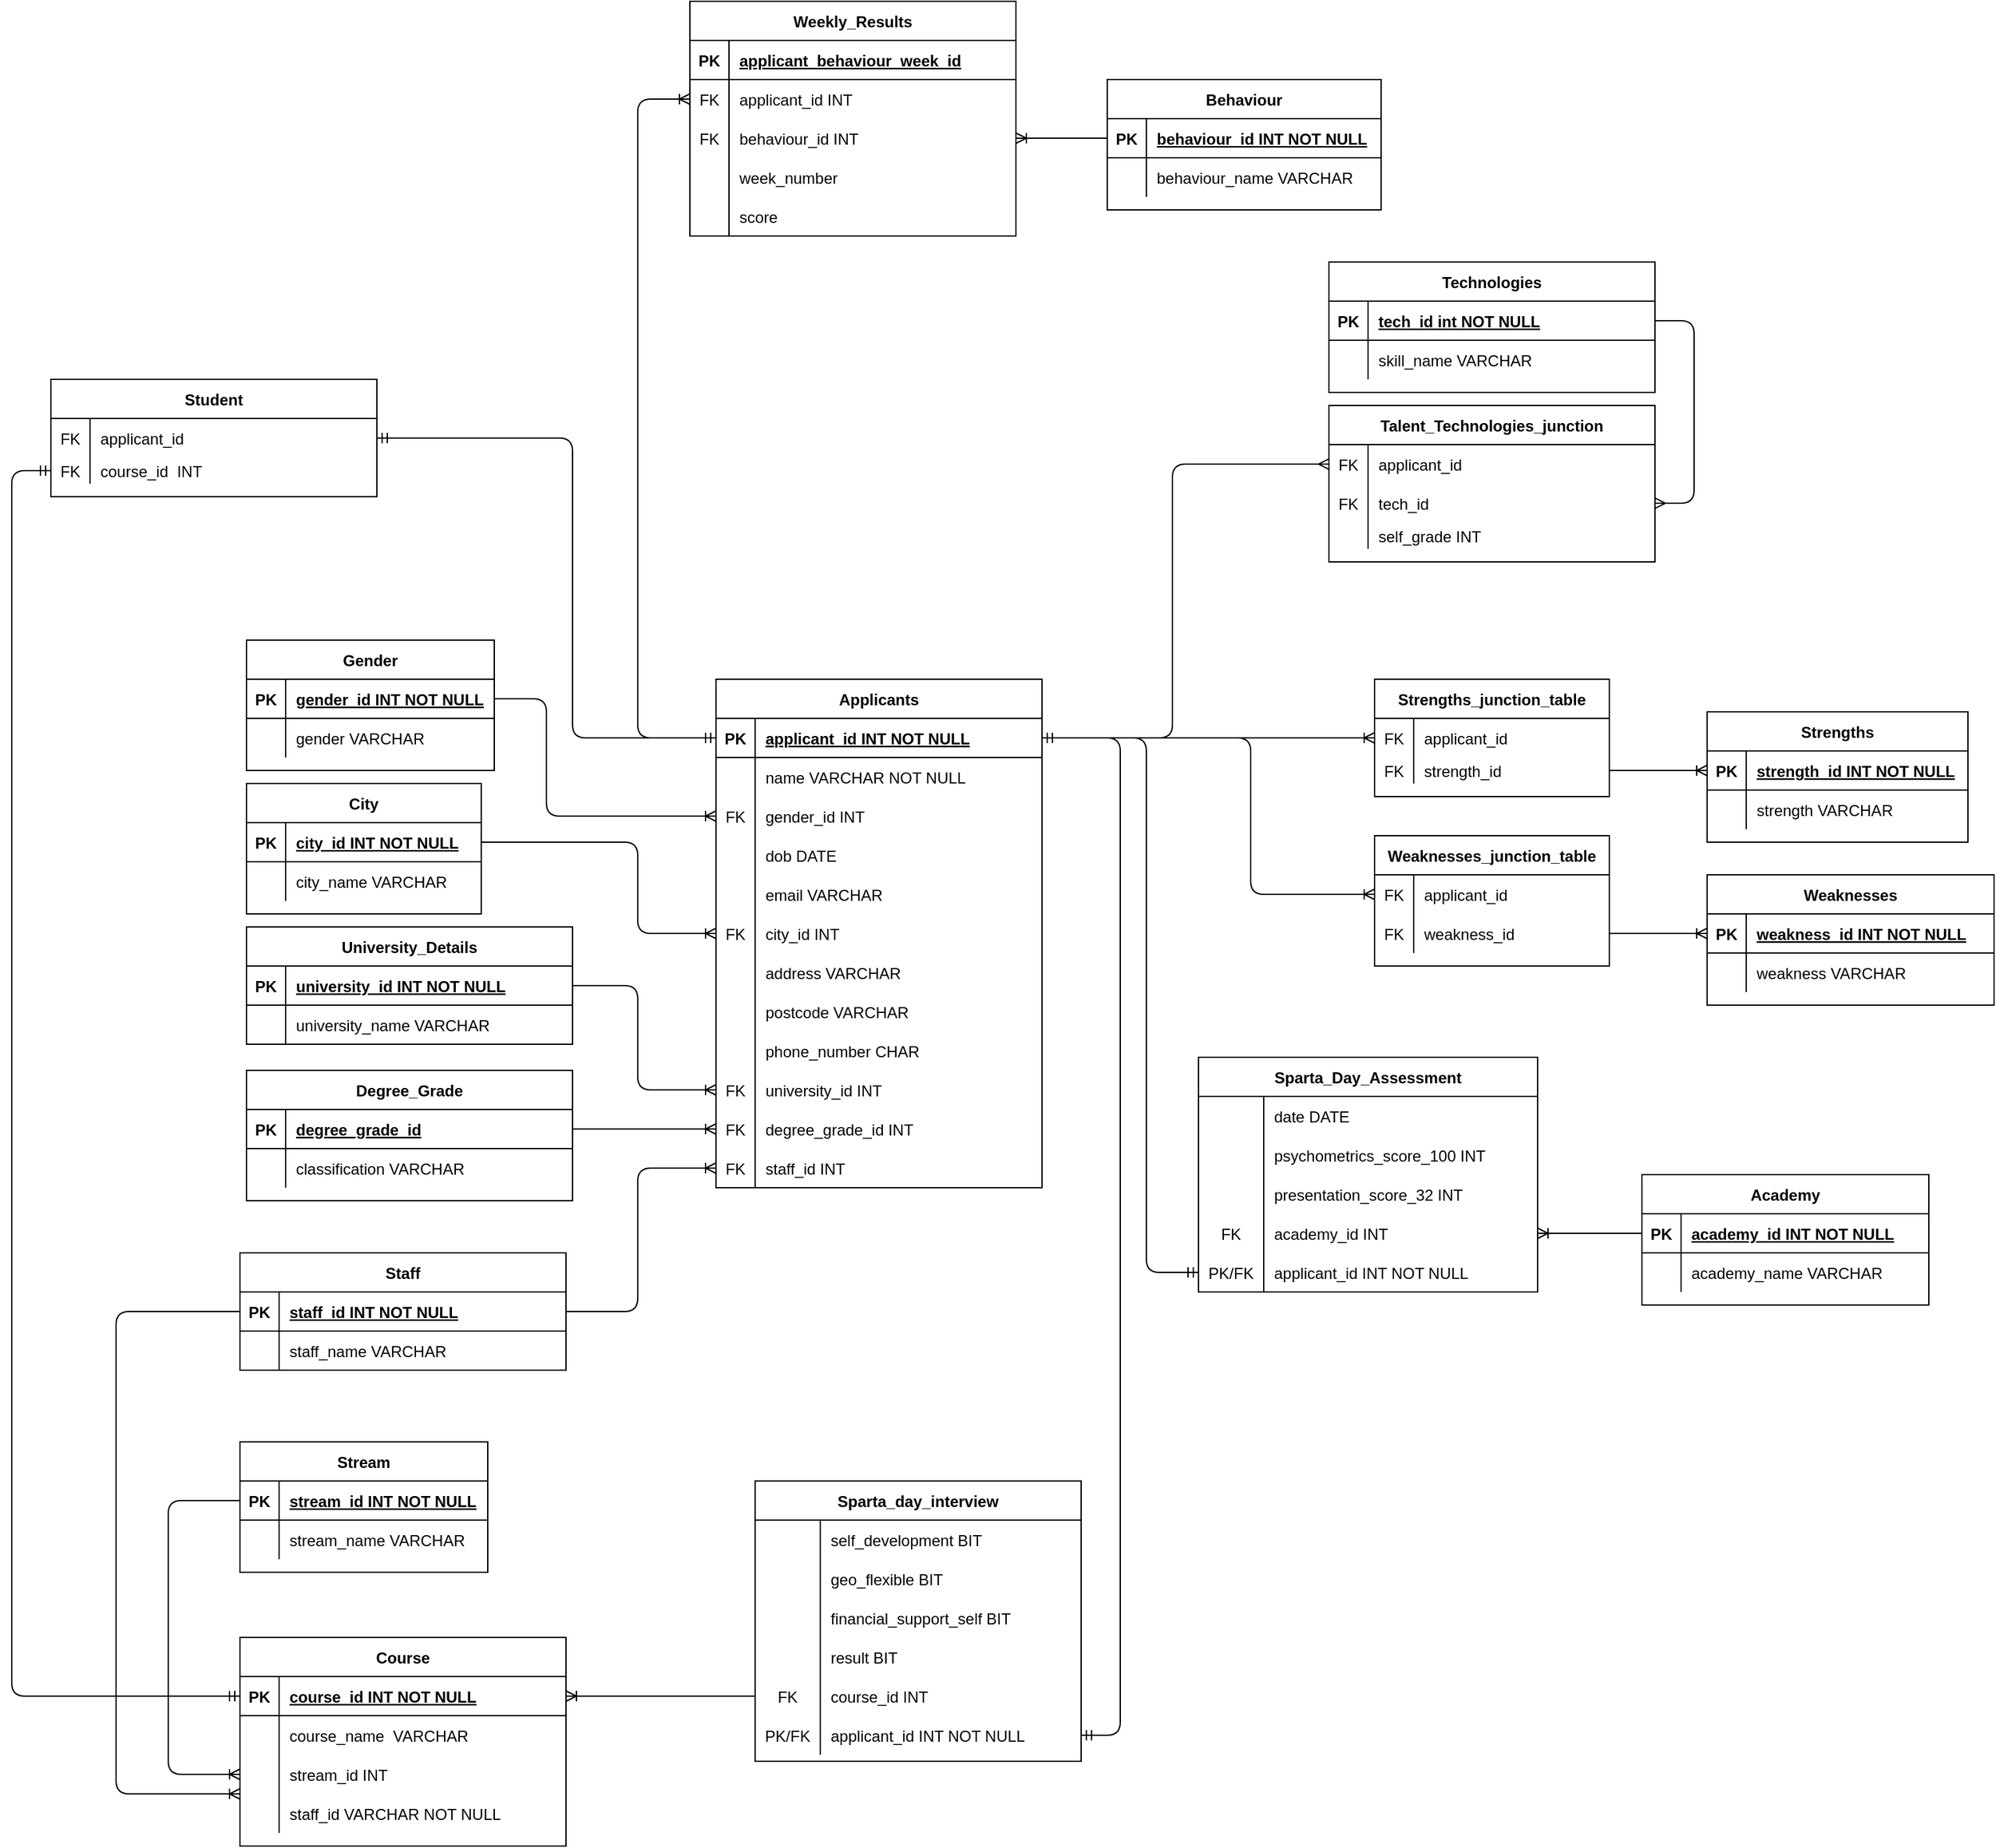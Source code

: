 <mxfile version="14.2.9" type="device"><diagram id="R2lEEEUBdFMjLlhIrx00" name="Page-1"><mxGraphModel dx="1038" dy="3871" grid="1" gridSize="10" guides="1" tooltips="1" connect="1" arrows="1" fold="1" page="1" pageScale="1" pageWidth="2339" pageHeight="3300" math="0" shadow="0" extFonts="Permanent Marker^https://fonts.googleapis.com/css?family=Permanent+Marker"><root><mxCell id="0"/><mxCell id="1" parent="0"/><mxCell id="CzGZ-TVtWGNqi2K9qK0h-100" value="Sparta_Day_Assessment" style="shape=table;startSize=30;container=1;collapsible=1;childLayout=tableLayout;fixedRows=1;rowLines=0;fontStyle=1;align=center;resizeLast=1;" parent="1" vertex="1"><mxGeometry x="940" y="790" width="260" height="180" as="geometry"/></mxCell><mxCell id="CzGZ-TVtWGNqi2K9qK0h-107" value="" style="shape=partialRectangle;collapsible=0;dropTarget=0;pointerEvents=0;fillColor=none;points=[[0,0.5],[1,0.5]];portConstraint=eastwest;top=0;left=0;right=0;bottom=0;" parent="CzGZ-TVtWGNqi2K9qK0h-100" vertex="1"><mxGeometry y="30" width="260" height="30" as="geometry"/></mxCell><mxCell id="CzGZ-TVtWGNqi2K9qK0h-108" value="" style="shape=partialRectangle;overflow=hidden;connectable=0;fillColor=none;top=0;left=0;bottom=0;right=0;" parent="CzGZ-TVtWGNqi2K9qK0h-107" vertex="1"><mxGeometry width="50" height="30" as="geometry"/></mxCell><mxCell id="CzGZ-TVtWGNqi2K9qK0h-109" value="date DATE" style="shape=partialRectangle;overflow=hidden;connectable=0;fillColor=none;top=0;left=0;bottom=0;right=0;align=left;spacingLeft=6;" parent="CzGZ-TVtWGNqi2K9qK0h-107" vertex="1"><mxGeometry x="50" width="210" height="30" as="geometry"/></mxCell><mxCell id="CzGZ-TVtWGNqi2K9qK0h-119" value="" style="shape=partialRectangle;collapsible=0;dropTarget=0;pointerEvents=0;fillColor=none;points=[[0,0.5],[1,0.5]];portConstraint=eastwest;top=0;left=0;right=0;bottom=0;" parent="CzGZ-TVtWGNqi2K9qK0h-100" vertex="1"><mxGeometry y="60" width="260" height="30" as="geometry"/></mxCell><mxCell id="CzGZ-TVtWGNqi2K9qK0h-120" value="" style="shape=partialRectangle;overflow=hidden;connectable=0;fillColor=none;top=0;left=0;bottom=0;right=0;" parent="CzGZ-TVtWGNqi2K9qK0h-119" vertex="1"><mxGeometry width="50" height="30" as="geometry"/></mxCell><mxCell id="CzGZ-TVtWGNqi2K9qK0h-121" value="psychometrics_score_100 INT" style="shape=partialRectangle;overflow=hidden;connectable=0;fillColor=none;top=0;left=0;bottom=0;right=0;align=left;spacingLeft=6;" parent="CzGZ-TVtWGNqi2K9qK0h-119" vertex="1"><mxGeometry x="50" width="210" height="30" as="geometry"/></mxCell><mxCell id="CzGZ-TVtWGNqi2K9qK0h-122" value="" style="shape=partialRectangle;collapsible=0;dropTarget=0;pointerEvents=0;fillColor=none;points=[[0,0.5],[1,0.5]];portConstraint=eastwest;top=0;left=0;right=0;bottom=0;" parent="CzGZ-TVtWGNqi2K9qK0h-100" vertex="1"><mxGeometry y="90" width="260" height="30" as="geometry"/></mxCell><mxCell id="CzGZ-TVtWGNqi2K9qK0h-123" value="" style="shape=partialRectangle;overflow=hidden;connectable=0;fillColor=none;top=0;left=0;bottom=0;right=0;" parent="CzGZ-TVtWGNqi2K9qK0h-122" vertex="1"><mxGeometry width="50" height="30" as="geometry"/></mxCell><mxCell id="CzGZ-TVtWGNqi2K9qK0h-124" value="presentation_score_32 INT" style="shape=partialRectangle;overflow=hidden;connectable=0;fillColor=none;top=0;left=0;bottom=0;right=0;align=left;spacingLeft=6;" parent="CzGZ-TVtWGNqi2K9qK0h-122" vertex="1"><mxGeometry x="50" width="210" height="30" as="geometry"/></mxCell><mxCell id="CzGZ-TVtWGNqi2K9qK0h-125" value="" style="shape=partialRectangle;collapsible=0;dropTarget=0;pointerEvents=0;fillColor=none;points=[[0,0.5],[1,0.5]];portConstraint=eastwest;top=0;left=0;right=0;bottom=0;" parent="CzGZ-TVtWGNqi2K9qK0h-100" vertex="1"><mxGeometry y="120" width="260" height="30" as="geometry"/></mxCell><mxCell id="CzGZ-TVtWGNqi2K9qK0h-126" value="FK" style="shape=partialRectangle;overflow=hidden;connectable=0;fillColor=none;top=0;left=0;bottom=0;right=0;" parent="CzGZ-TVtWGNqi2K9qK0h-125" vertex="1"><mxGeometry width="50" height="30" as="geometry"/></mxCell><mxCell id="CzGZ-TVtWGNqi2K9qK0h-127" value="academy_id INT" style="shape=partialRectangle;overflow=hidden;connectable=0;fillColor=none;top=0;left=0;bottom=0;right=0;align=left;spacingLeft=6;" parent="CzGZ-TVtWGNqi2K9qK0h-125" vertex="1"><mxGeometry x="50" width="210" height="30" as="geometry"/></mxCell><mxCell id="CzGZ-TVtWGNqi2K9qK0h-134" value="" style="shape=partialRectangle;collapsible=0;dropTarget=0;pointerEvents=0;fillColor=none;points=[[0,0.5],[1,0.5]];portConstraint=eastwest;top=0;left=0;right=0;bottom=0;" parent="CzGZ-TVtWGNqi2K9qK0h-100" vertex="1"><mxGeometry y="150" width="260" height="30" as="geometry"/></mxCell><mxCell id="CzGZ-TVtWGNqi2K9qK0h-135" value="PK/FK" style="shape=partialRectangle;overflow=hidden;connectable=0;fillColor=none;top=0;left=0;bottom=0;right=0;" parent="CzGZ-TVtWGNqi2K9qK0h-134" vertex="1"><mxGeometry width="50" height="30" as="geometry"/></mxCell><mxCell id="CzGZ-TVtWGNqi2K9qK0h-136" value="applicant_id INT NOT NULL" style="shape=partialRectangle;overflow=hidden;connectable=0;fillColor=none;top=0;left=0;bottom=0;right=0;align=left;spacingLeft=6;" parent="CzGZ-TVtWGNqi2K9qK0h-134" vertex="1"><mxGeometry x="50" width="210" height="30" as="geometry"/></mxCell><mxCell id="tJESu0Mz9xj6QvoyU_Xe-1" value="Applicants" style="shape=table;startSize=30;container=1;collapsible=1;childLayout=tableLayout;fixedRows=1;rowLines=0;fontStyle=1;align=center;resizeLast=1;" parent="1" vertex="1"><mxGeometry x="570" y="500" width="250" height="390" as="geometry"/></mxCell><mxCell id="tJESu0Mz9xj6QvoyU_Xe-2" value="" style="shape=partialRectangle;collapsible=0;dropTarget=0;pointerEvents=0;fillColor=none;points=[[0,0.5],[1,0.5]];portConstraint=eastwest;top=0;left=0;right=0;bottom=1;" parent="tJESu0Mz9xj6QvoyU_Xe-1" vertex="1"><mxGeometry y="30" width="250" height="30" as="geometry"/></mxCell><mxCell id="tJESu0Mz9xj6QvoyU_Xe-3" value="PK" style="shape=partialRectangle;overflow=hidden;connectable=0;fillColor=none;top=0;left=0;bottom=0;right=0;fontStyle=1;" parent="tJESu0Mz9xj6QvoyU_Xe-2" vertex="1"><mxGeometry width="30" height="30" as="geometry"/></mxCell><mxCell id="tJESu0Mz9xj6QvoyU_Xe-4" value="applicant_id INT NOT NULL " style="shape=partialRectangle;overflow=hidden;connectable=0;fillColor=none;top=0;left=0;bottom=0;right=0;align=left;spacingLeft=6;fontStyle=5;" parent="tJESu0Mz9xj6QvoyU_Xe-2" vertex="1"><mxGeometry x="30" width="220" height="30" as="geometry"/></mxCell><mxCell id="tJESu0Mz9xj6QvoyU_Xe-5" value="" style="shape=partialRectangle;collapsible=0;dropTarget=0;pointerEvents=0;fillColor=none;points=[[0,0.5],[1,0.5]];portConstraint=eastwest;top=0;left=0;right=0;bottom=0;" parent="tJESu0Mz9xj6QvoyU_Xe-1" vertex="1"><mxGeometry y="60" width="250" height="30" as="geometry"/></mxCell><mxCell id="tJESu0Mz9xj6QvoyU_Xe-6" value="" style="shape=partialRectangle;overflow=hidden;connectable=0;fillColor=none;top=0;left=0;bottom=0;right=0;" parent="tJESu0Mz9xj6QvoyU_Xe-5" vertex="1"><mxGeometry width="30" height="30" as="geometry"/></mxCell><mxCell id="tJESu0Mz9xj6QvoyU_Xe-7" value="name VARCHAR NOT NULL" style="shape=partialRectangle;overflow=hidden;connectable=0;fillColor=none;top=0;left=0;bottom=0;right=0;align=left;spacingLeft=6;" parent="tJESu0Mz9xj6QvoyU_Xe-5" vertex="1"><mxGeometry x="30" width="220" height="30" as="geometry"/></mxCell><mxCell id="tJESu0Mz9xj6QvoyU_Xe-8" value="" style="shape=partialRectangle;collapsible=0;dropTarget=0;pointerEvents=0;fillColor=none;points=[[0,0.5],[1,0.5]];portConstraint=eastwest;top=0;left=0;right=0;bottom=0;" parent="tJESu0Mz9xj6QvoyU_Xe-1" vertex="1"><mxGeometry y="90" width="250" height="30" as="geometry"/></mxCell><mxCell id="tJESu0Mz9xj6QvoyU_Xe-9" value="FK" style="shape=partialRectangle;overflow=hidden;connectable=0;fillColor=none;top=0;left=0;bottom=0;right=0;" parent="tJESu0Mz9xj6QvoyU_Xe-8" vertex="1"><mxGeometry width="30" height="30" as="geometry"/></mxCell><mxCell id="tJESu0Mz9xj6QvoyU_Xe-10" value="gender_id INT" style="shape=partialRectangle;overflow=hidden;connectable=0;fillColor=none;top=0;left=0;bottom=0;right=0;align=left;spacingLeft=6;" parent="tJESu0Mz9xj6QvoyU_Xe-8" vertex="1"><mxGeometry x="30" width="220" height="30" as="geometry"/></mxCell><mxCell id="tJESu0Mz9xj6QvoyU_Xe-11" value="" style="shape=partialRectangle;collapsible=0;dropTarget=0;pointerEvents=0;fillColor=none;points=[[0,0.5],[1,0.5]];portConstraint=eastwest;top=0;left=0;right=0;bottom=0;" parent="tJESu0Mz9xj6QvoyU_Xe-1" vertex="1"><mxGeometry y="120" width="250" height="30" as="geometry"/></mxCell><mxCell id="tJESu0Mz9xj6QvoyU_Xe-12" value="" style="shape=partialRectangle;overflow=hidden;connectable=0;fillColor=none;top=0;left=0;bottom=0;right=0;" parent="tJESu0Mz9xj6QvoyU_Xe-11" vertex="1"><mxGeometry width="30" height="30" as="geometry"/></mxCell><mxCell id="tJESu0Mz9xj6QvoyU_Xe-13" value="dob DATE" style="shape=partialRectangle;overflow=hidden;connectable=0;fillColor=none;top=0;left=0;bottom=0;right=0;align=left;spacingLeft=6;" parent="tJESu0Mz9xj6QvoyU_Xe-11" vertex="1"><mxGeometry x="30" width="220" height="30" as="geometry"/></mxCell><mxCell id="tJESu0Mz9xj6QvoyU_Xe-14" value="" style="shape=partialRectangle;collapsible=0;dropTarget=0;pointerEvents=0;fillColor=none;points=[[0,0.5],[1,0.5]];portConstraint=eastwest;top=0;left=0;right=0;bottom=0;" parent="tJESu0Mz9xj6QvoyU_Xe-1" vertex="1"><mxGeometry y="150" width="250" height="30" as="geometry"/></mxCell><mxCell id="tJESu0Mz9xj6QvoyU_Xe-15" value="" style="shape=partialRectangle;overflow=hidden;connectable=0;fillColor=none;top=0;left=0;bottom=0;right=0;" parent="tJESu0Mz9xj6QvoyU_Xe-14" vertex="1"><mxGeometry width="30" height="30" as="geometry"/></mxCell><mxCell id="tJESu0Mz9xj6QvoyU_Xe-16" value="email VARCHAR" style="shape=partialRectangle;overflow=hidden;connectable=0;fillColor=none;top=0;left=0;bottom=0;right=0;align=left;spacingLeft=6;" parent="tJESu0Mz9xj6QvoyU_Xe-14" vertex="1"><mxGeometry x="30" width="220" height="30" as="geometry"/></mxCell><mxCell id="tJESu0Mz9xj6QvoyU_Xe-17" value="" style="shape=partialRectangle;collapsible=0;dropTarget=0;pointerEvents=0;fillColor=none;points=[[0,0.5],[1,0.5]];portConstraint=eastwest;top=0;left=0;right=0;bottom=0;" parent="tJESu0Mz9xj6QvoyU_Xe-1" vertex="1"><mxGeometry y="180" width="250" height="30" as="geometry"/></mxCell><mxCell id="tJESu0Mz9xj6QvoyU_Xe-18" value="FK" style="shape=partialRectangle;overflow=hidden;connectable=0;fillColor=none;top=0;left=0;bottom=0;right=0;" parent="tJESu0Mz9xj6QvoyU_Xe-17" vertex="1"><mxGeometry width="30" height="30" as="geometry"/></mxCell><mxCell id="tJESu0Mz9xj6QvoyU_Xe-19" value="city_id INT" style="shape=partialRectangle;overflow=hidden;connectable=0;fillColor=none;top=0;left=0;bottom=0;right=0;align=left;spacingLeft=6;" parent="tJESu0Mz9xj6QvoyU_Xe-17" vertex="1"><mxGeometry x="30" width="220" height="30" as="geometry"/></mxCell><mxCell id="tJESu0Mz9xj6QvoyU_Xe-20" value="" style="shape=partialRectangle;collapsible=0;dropTarget=0;pointerEvents=0;fillColor=none;points=[[0,0.5],[1,0.5]];portConstraint=eastwest;top=0;left=0;right=0;bottom=0;" parent="tJESu0Mz9xj6QvoyU_Xe-1" vertex="1"><mxGeometry y="210" width="250" height="30" as="geometry"/></mxCell><mxCell id="tJESu0Mz9xj6QvoyU_Xe-21" value="" style="shape=partialRectangle;overflow=hidden;connectable=0;fillColor=none;top=0;left=0;bottom=0;right=0;" parent="tJESu0Mz9xj6QvoyU_Xe-20" vertex="1"><mxGeometry width="30" height="30" as="geometry"/></mxCell><mxCell id="tJESu0Mz9xj6QvoyU_Xe-22" value="address VARCHAR" style="shape=partialRectangle;overflow=hidden;connectable=0;fillColor=none;top=0;left=0;bottom=0;right=0;align=left;spacingLeft=6;" parent="tJESu0Mz9xj6QvoyU_Xe-20" vertex="1"><mxGeometry x="30" width="220" height="30" as="geometry"/></mxCell><mxCell id="tJESu0Mz9xj6QvoyU_Xe-23" value="" style="shape=partialRectangle;collapsible=0;dropTarget=0;pointerEvents=0;fillColor=none;points=[[0,0.5],[1,0.5]];portConstraint=eastwest;top=0;left=0;right=0;bottom=0;" parent="tJESu0Mz9xj6QvoyU_Xe-1" vertex="1"><mxGeometry y="240" width="250" height="30" as="geometry"/></mxCell><mxCell id="tJESu0Mz9xj6QvoyU_Xe-24" value="" style="shape=partialRectangle;overflow=hidden;connectable=0;fillColor=none;top=0;left=0;bottom=0;right=0;" parent="tJESu0Mz9xj6QvoyU_Xe-23" vertex="1"><mxGeometry width="30" height="30" as="geometry"/></mxCell><mxCell id="tJESu0Mz9xj6QvoyU_Xe-25" value="postcode VARCHAR" style="shape=partialRectangle;overflow=hidden;connectable=0;fillColor=none;top=0;left=0;bottom=0;right=0;align=left;spacingLeft=6;" parent="tJESu0Mz9xj6QvoyU_Xe-23" vertex="1"><mxGeometry x="30" width="220" height="30" as="geometry"/></mxCell><mxCell id="tJESu0Mz9xj6QvoyU_Xe-26" value="" style="shape=partialRectangle;collapsible=0;dropTarget=0;pointerEvents=0;fillColor=none;points=[[0,0.5],[1,0.5]];portConstraint=eastwest;top=0;left=0;right=0;bottom=0;" parent="tJESu0Mz9xj6QvoyU_Xe-1" vertex="1"><mxGeometry y="270" width="250" height="30" as="geometry"/></mxCell><mxCell id="tJESu0Mz9xj6QvoyU_Xe-27" value="" style="shape=partialRectangle;overflow=hidden;connectable=0;fillColor=none;top=0;left=0;bottom=0;right=0;" parent="tJESu0Mz9xj6QvoyU_Xe-26" vertex="1"><mxGeometry width="30" height="30" as="geometry"/></mxCell><mxCell id="tJESu0Mz9xj6QvoyU_Xe-28" value="phone_number CHAR" style="shape=partialRectangle;overflow=hidden;connectable=0;fillColor=none;top=0;left=0;bottom=0;right=0;align=left;spacingLeft=6;" parent="tJESu0Mz9xj6QvoyU_Xe-26" vertex="1"><mxGeometry x="30" width="220" height="30" as="geometry"/></mxCell><mxCell id="tJESu0Mz9xj6QvoyU_Xe-29" value="" style="shape=partialRectangle;collapsible=0;dropTarget=0;pointerEvents=0;fillColor=none;points=[[0,0.5],[1,0.5]];portConstraint=eastwest;top=0;left=0;right=0;bottom=0;" parent="tJESu0Mz9xj6QvoyU_Xe-1" vertex="1"><mxGeometry y="300" width="250" height="30" as="geometry"/></mxCell><mxCell id="tJESu0Mz9xj6QvoyU_Xe-30" value="FK" style="shape=partialRectangle;overflow=hidden;connectable=0;fillColor=none;top=0;left=0;bottom=0;right=0;" parent="tJESu0Mz9xj6QvoyU_Xe-29" vertex="1"><mxGeometry width="30" height="30" as="geometry"/></mxCell><mxCell id="tJESu0Mz9xj6QvoyU_Xe-31" value="university_id INT" style="shape=partialRectangle;overflow=hidden;connectable=0;fillColor=none;top=0;left=0;bottom=0;right=0;align=left;spacingLeft=6;" parent="tJESu0Mz9xj6QvoyU_Xe-29" vertex="1"><mxGeometry x="30" width="220" height="30" as="geometry"/></mxCell><mxCell id="tJESu0Mz9xj6QvoyU_Xe-32" value="" style="shape=partialRectangle;collapsible=0;dropTarget=0;pointerEvents=0;fillColor=none;points=[[0,0.5],[1,0.5]];portConstraint=eastwest;top=0;left=0;right=0;bottom=0;" parent="tJESu0Mz9xj6QvoyU_Xe-1" vertex="1"><mxGeometry y="330" width="250" height="30" as="geometry"/></mxCell><mxCell id="tJESu0Mz9xj6QvoyU_Xe-33" value="FK" style="shape=partialRectangle;overflow=hidden;connectable=0;fillColor=none;top=0;left=0;bottom=0;right=0;" parent="tJESu0Mz9xj6QvoyU_Xe-32" vertex="1"><mxGeometry width="30" height="30" as="geometry"/></mxCell><mxCell id="tJESu0Mz9xj6QvoyU_Xe-34" value="degree_grade_id INT" style="shape=partialRectangle;overflow=hidden;connectable=0;fillColor=none;top=0;left=0;bottom=0;right=0;align=left;spacingLeft=6;" parent="tJESu0Mz9xj6QvoyU_Xe-32" vertex="1"><mxGeometry x="30" width="220" height="30" as="geometry"/></mxCell><mxCell id="tJESu0Mz9xj6QvoyU_Xe-78" value="" style="shape=partialRectangle;collapsible=0;dropTarget=0;pointerEvents=0;fillColor=none;points=[[0,0.5],[1,0.5]];portConstraint=eastwest;top=0;left=0;right=0;bottom=0;" parent="tJESu0Mz9xj6QvoyU_Xe-1" vertex="1"><mxGeometry y="360" width="250" height="30" as="geometry"/></mxCell><mxCell id="tJESu0Mz9xj6QvoyU_Xe-79" value="FK" style="shape=partialRectangle;overflow=hidden;connectable=0;fillColor=none;top=0;left=0;bottom=0;right=0;" parent="tJESu0Mz9xj6QvoyU_Xe-78" vertex="1"><mxGeometry width="30" height="30" as="geometry"/></mxCell><mxCell id="tJESu0Mz9xj6QvoyU_Xe-80" value="staff_id INT" style="shape=partialRectangle;overflow=hidden;connectable=0;fillColor=none;top=0;left=0;bottom=0;right=0;align=left;spacingLeft=6;" parent="tJESu0Mz9xj6QvoyU_Xe-78" vertex="1"><mxGeometry x="30" width="220" height="30" as="geometry"/></mxCell><mxCell id="sy3zfjRahaIVibIo7Clx-6" value="" style="edgeStyle=elbowEdgeStyle;fontSize=12;html=1;endArrow=ERmandOne;startArrow=ERmandOne;entryX=0;entryY=0.5;entryDx=0;entryDy=0;exitX=1;exitY=0.5;exitDx=0;exitDy=0;" parent="1" source="tJESu0Mz9xj6QvoyU_Xe-2" target="CzGZ-TVtWGNqi2K9qK0h-134" edge="1"><mxGeometry width="100" height="100" relative="1" as="geometry"><mxPoint x="650" y="465" as="sourcePoint"/><mxPoint x="560" y="530" as="targetPoint"/><Array as="points"><mxPoint x="900" y="720"/></Array></mxGeometry></mxCell><mxCell id="u7Yvv1934lVMehYvx1Fv-74" value="Weekly_Results" style="shape=table;startSize=30;container=1;collapsible=1;childLayout=tableLayout;fixedRows=1;rowLines=0;fontStyle=1;align=center;resizeLast=1;" parent="1" vertex="1"><mxGeometry x="550" y="-20" width="250" height="180" as="geometry"/></mxCell><mxCell id="u7Yvv1934lVMehYvx1Fv-75" value="" style="shape=partialRectangle;collapsible=0;dropTarget=0;pointerEvents=0;fillColor=none;points=[[0,0.5],[1,0.5]];portConstraint=eastwest;top=0;left=0;right=0;bottom=1;" parent="u7Yvv1934lVMehYvx1Fv-74" vertex="1"><mxGeometry y="30" width="250" height="30" as="geometry"/></mxCell><mxCell id="u7Yvv1934lVMehYvx1Fv-76" value="PK" style="shape=partialRectangle;overflow=hidden;connectable=0;fillColor=none;top=0;left=0;bottom=0;right=0;fontStyle=1;" parent="u7Yvv1934lVMehYvx1Fv-75" vertex="1"><mxGeometry width="30" height="30" as="geometry"/></mxCell><mxCell id="u7Yvv1934lVMehYvx1Fv-77" value="applicant_behaviour_week_id" style="shape=partialRectangle;overflow=hidden;connectable=0;fillColor=none;top=0;left=0;bottom=0;right=0;align=left;spacingLeft=6;fontStyle=5;" parent="u7Yvv1934lVMehYvx1Fv-75" vertex="1"><mxGeometry x="30" width="220" height="30" as="geometry"/></mxCell><mxCell id="u7Yvv1934lVMehYvx1Fv-78" value="" style="shape=partialRectangle;collapsible=0;dropTarget=0;pointerEvents=0;fillColor=none;points=[[0,0.5],[1,0.5]];portConstraint=eastwest;top=0;left=0;right=0;bottom=0;" parent="u7Yvv1934lVMehYvx1Fv-74" vertex="1"><mxGeometry y="60" width="250" height="30" as="geometry"/></mxCell><mxCell id="u7Yvv1934lVMehYvx1Fv-79" value="FK" style="shape=partialRectangle;overflow=hidden;connectable=0;fillColor=none;top=0;left=0;bottom=0;right=0;" parent="u7Yvv1934lVMehYvx1Fv-78" vertex="1"><mxGeometry width="30" height="30" as="geometry"/></mxCell><mxCell id="u7Yvv1934lVMehYvx1Fv-80" value="applicant_id INT " style="shape=partialRectangle;overflow=hidden;connectable=0;fillColor=none;top=0;left=0;bottom=0;right=0;align=left;spacingLeft=6;" parent="u7Yvv1934lVMehYvx1Fv-78" vertex="1"><mxGeometry x="30" width="220" height="30" as="geometry"/></mxCell><mxCell id="u7Yvv1934lVMehYvx1Fv-84" value="" style="shape=partialRectangle;collapsible=0;dropTarget=0;pointerEvents=0;fillColor=none;points=[[0,0.5],[1,0.5]];portConstraint=eastwest;top=0;left=0;right=0;bottom=0;" parent="u7Yvv1934lVMehYvx1Fv-74" vertex="1"><mxGeometry y="90" width="250" height="30" as="geometry"/></mxCell><mxCell id="u7Yvv1934lVMehYvx1Fv-85" value="FK" style="shape=partialRectangle;overflow=hidden;connectable=0;fillColor=none;top=0;left=0;bottom=0;right=0;" parent="u7Yvv1934lVMehYvx1Fv-84" vertex="1"><mxGeometry width="30" height="30" as="geometry"/></mxCell><mxCell id="u7Yvv1934lVMehYvx1Fv-86" value="behaviour_id INT" style="shape=partialRectangle;overflow=hidden;connectable=0;fillColor=none;top=0;left=0;bottom=0;right=0;align=left;spacingLeft=6;" parent="u7Yvv1934lVMehYvx1Fv-84" vertex="1"><mxGeometry x="30" width="220" height="30" as="geometry"/></mxCell><mxCell id="u7Yvv1934lVMehYvx1Fv-128" value="" style="shape=partialRectangle;collapsible=0;dropTarget=0;pointerEvents=0;fillColor=none;points=[[0,0.5],[1,0.5]];portConstraint=eastwest;top=0;left=0;right=0;bottom=0;" parent="u7Yvv1934lVMehYvx1Fv-74" vertex="1"><mxGeometry y="120" width="250" height="30" as="geometry"/></mxCell><mxCell id="u7Yvv1934lVMehYvx1Fv-129" value="" style="shape=partialRectangle;overflow=hidden;connectable=0;fillColor=none;top=0;left=0;bottom=0;right=0;" parent="u7Yvv1934lVMehYvx1Fv-128" vertex="1"><mxGeometry width="30" height="30" as="geometry"/></mxCell><mxCell id="u7Yvv1934lVMehYvx1Fv-130" value="week_number" style="shape=partialRectangle;overflow=hidden;connectable=0;fillColor=none;top=0;left=0;bottom=0;right=0;align=left;spacingLeft=6;" parent="u7Yvv1934lVMehYvx1Fv-128" vertex="1"><mxGeometry x="30" width="220" height="30" as="geometry"/></mxCell><mxCell id="u7Yvv1934lVMehYvx1Fv-131" value="" style="shape=partialRectangle;collapsible=0;dropTarget=0;pointerEvents=0;fillColor=none;points=[[0,0.5],[1,0.5]];portConstraint=eastwest;top=0;left=0;right=0;bottom=0;" parent="u7Yvv1934lVMehYvx1Fv-74" vertex="1"><mxGeometry y="150" width="250" height="30" as="geometry"/></mxCell><mxCell id="u7Yvv1934lVMehYvx1Fv-132" value="" style="shape=partialRectangle;overflow=hidden;connectable=0;fillColor=none;top=0;left=0;bottom=0;right=0;" parent="u7Yvv1934lVMehYvx1Fv-131" vertex="1"><mxGeometry width="30" height="30" as="geometry"/></mxCell><mxCell id="u7Yvv1934lVMehYvx1Fv-133" value="score" style="shape=partialRectangle;overflow=hidden;connectable=0;fillColor=none;top=0;left=0;bottom=0;right=0;align=left;spacingLeft=6;" parent="u7Yvv1934lVMehYvx1Fv-131" vertex="1"><mxGeometry x="30" width="220" height="30" as="geometry"/></mxCell><mxCell id="u7Yvv1934lVMehYvx1Fv-346" value="Technologies" style="shape=table;startSize=30;container=1;collapsible=1;childLayout=tableLayout;fixedRows=1;rowLines=0;fontStyle=1;align=center;resizeLast=1;" parent="1" vertex="1"><mxGeometry x="1040" y="180" width="250" height="100" as="geometry"/></mxCell><mxCell id="u7Yvv1934lVMehYvx1Fv-347" value="" style="shape=partialRectangle;collapsible=0;dropTarget=0;pointerEvents=0;fillColor=none;points=[[0,0.5],[1,0.5]];portConstraint=eastwest;top=0;left=0;right=0;bottom=1;" parent="u7Yvv1934lVMehYvx1Fv-346" vertex="1"><mxGeometry y="30" width="250" height="30" as="geometry"/></mxCell><mxCell id="u7Yvv1934lVMehYvx1Fv-348" value="PK" style="shape=partialRectangle;overflow=hidden;connectable=0;fillColor=none;top=0;left=0;bottom=0;right=0;fontStyle=1;" parent="u7Yvv1934lVMehYvx1Fv-347" vertex="1"><mxGeometry width="30" height="30" as="geometry"/></mxCell><mxCell id="u7Yvv1934lVMehYvx1Fv-349" value="tech_id int NOT NULL " style="shape=partialRectangle;overflow=hidden;connectable=0;fillColor=none;top=0;left=0;bottom=0;right=0;align=left;spacingLeft=6;fontStyle=5;" parent="u7Yvv1934lVMehYvx1Fv-347" vertex="1"><mxGeometry x="30" width="220" height="30" as="geometry"/></mxCell><mxCell id="u7Yvv1934lVMehYvx1Fv-356" value="" style="shape=partialRectangle;collapsible=0;dropTarget=0;pointerEvents=0;fillColor=none;points=[[0,0.5],[1,0.5]];portConstraint=eastwest;top=0;left=0;right=0;bottom=0;" parent="u7Yvv1934lVMehYvx1Fv-346" vertex="1"><mxGeometry y="60" width="250" height="30" as="geometry"/></mxCell><mxCell id="u7Yvv1934lVMehYvx1Fv-357" value="" style="shape=partialRectangle;overflow=hidden;connectable=0;fillColor=none;top=0;left=0;bottom=0;right=0;" parent="u7Yvv1934lVMehYvx1Fv-356" vertex="1"><mxGeometry width="30" height="30" as="geometry"/></mxCell><mxCell id="u7Yvv1934lVMehYvx1Fv-358" value="skill_name VARCHAR" style="shape=partialRectangle;overflow=hidden;connectable=0;fillColor=none;top=0;left=0;bottom=0;right=0;align=left;spacingLeft=6;" parent="u7Yvv1934lVMehYvx1Fv-356" vertex="1"><mxGeometry x="30" width="220" height="30" as="geometry"/></mxCell><mxCell id="u7Yvv1934lVMehYvx1Fv-362" value="Staff" style="shape=table;startSize=30;container=1;collapsible=1;childLayout=tableLayout;fixedRows=1;rowLines=0;fontStyle=1;align=center;resizeLast=1;" parent="1" vertex="1"><mxGeometry x="205" y="940" width="250" height="90" as="geometry"/></mxCell><mxCell id="u7Yvv1934lVMehYvx1Fv-363" value="" style="shape=partialRectangle;collapsible=0;dropTarget=0;pointerEvents=0;fillColor=none;points=[[0,0.5],[1,0.5]];portConstraint=eastwest;top=0;left=0;right=0;bottom=1;" parent="u7Yvv1934lVMehYvx1Fv-362" vertex="1"><mxGeometry y="30" width="250" height="30" as="geometry"/></mxCell><mxCell id="u7Yvv1934lVMehYvx1Fv-364" value="PK" style="shape=partialRectangle;overflow=hidden;connectable=0;fillColor=none;top=0;left=0;bottom=0;right=0;fontStyle=1;" parent="u7Yvv1934lVMehYvx1Fv-363" vertex="1"><mxGeometry width="30" height="30" as="geometry"/></mxCell><mxCell id="u7Yvv1934lVMehYvx1Fv-365" value="staff_id INT NOT NULL" style="shape=partialRectangle;overflow=hidden;connectable=0;fillColor=none;top=0;left=0;bottom=0;right=0;align=left;spacingLeft=6;fontStyle=5;" parent="u7Yvv1934lVMehYvx1Fv-363" vertex="1"><mxGeometry x="30" width="220" height="30" as="geometry"/></mxCell><mxCell id="u7Yvv1934lVMehYvx1Fv-479" value="" style="shape=partialRectangle;collapsible=0;dropTarget=0;pointerEvents=0;fillColor=none;points=[[0,0.5],[1,0.5]];portConstraint=eastwest;top=0;left=0;right=0;bottom=0;" parent="u7Yvv1934lVMehYvx1Fv-362" vertex="1"><mxGeometry y="60" width="250" height="30" as="geometry"/></mxCell><mxCell id="u7Yvv1934lVMehYvx1Fv-480" value="" style="shape=partialRectangle;overflow=hidden;connectable=0;fillColor=none;top=0;left=0;bottom=0;right=0;" parent="u7Yvv1934lVMehYvx1Fv-479" vertex="1"><mxGeometry width="30" height="30" as="geometry"/></mxCell><mxCell id="u7Yvv1934lVMehYvx1Fv-481" value="staff_name VARCHAR" style="shape=partialRectangle;overflow=hidden;connectable=0;fillColor=none;top=0;left=0;bottom=0;right=0;align=left;spacingLeft=6;" parent="u7Yvv1934lVMehYvx1Fv-479" vertex="1"><mxGeometry x="30" width="220" height="30" as="geometry"/></mxCell><mxCell id="u7Yvv1934lVMehYvx1Fv-384" value="Talent_Technologies_junction" style="shape=table;startSize=30;container=1;collapsible=1;childLayout=tableLayout;fixedRows=1;rowLines=0;fontStyle=1;align=center;resizeLast=1;" parent="1" vertex="1"><mxGeometry x="1040" y="290" width="250" height="120" as="geometry"/></mxCell><mxCell id="u7Yvv1934lVMehYvx1Fv-388" value="" style="shape=partialRectangle;collapsible=0;dropTarget=0;pointerEvents=0;fillColor=none;points=[[0,0.5],[1,0.5]];portConstraint=eastwest;top=0;left=0;right=0;bottom=0;" parent="u7Yvv1934lVMehYvx1Fv-384" vertex="1"><mxGeometry y="30" width="250" height="30" as="geometry"/></mxCell><mxCell id="u7Yvv1934lVMehYvx1Fv-389" value="FK" style="shape=partialRectangle;overflow=hidden;connectable=0;fillColor=none;top=0;left=0;bottom=0;right=0;" parent="u7Yvv1934lVMehYvx1Fv-388" vertex="1"><mxGeometry width="30" height="30" as="geometry"/></mxCell><mxCell id="u7Yvv1934lVMehYvx1Fv-390" value="applicant_id" style="shape=partialRectangle;overflow=hidden;connectable=0;fillColor=none;top=0;left=0;bottom=0;right=0;align=left;spacingLeft=6;" parent="u7Yvv1934lVMehYvx1Fv-388" vertex="1"><mxGeometry x="30" width="220" height="30" as="geometry"/></mxCell><mxCell id="u7Yvv1934lVMehYvx1Fv-453" value="" style="shape=partialRectangle;collapsible=0;dropTarget=0;pointerEvents=0;fillColor=none;points=[[0,0.5],[1,0.5]];portConstraint=eastwest;top=0;left=0;right=0;bottom=0;" parent="u7Yvv1934lVMehYvx1Fv-384" vertex="1"><mxGeometry y="60" width="250" height="30" as="geometry"/></mxCell><mxCell id="u7Yvv1934lVMehYvx1Fv-454" value="FK" style="shape=partialRectangle;overflow=hidden;connectable=0;fillColor=none;top=0;left=0;bottom=0;right=0;" parent="u7Yvv1934lVMehYvx1Fv-453" vertex="1"><mxGeometry width="30" height="30" as="geometry"/></mxCell><mxCell id="u7Yvv1934lVMehYvx1Fv-455" value="tech_id" style="shape=partialRectangle;overflow=hidden;connectable=0;fillColor=none;top=0;left=0;bottom=0;right=0;align=left;spacingLeft=6;" parent="u7Yvv1934lVMehYvx1Fv-453" vertex="1"><mxGeometry x="30" width="220" height="30" as="geometry"/></mxCell><mxCell id="u7Yvv1934lVMehYvx1Fv-391" value="" style="shape=partialRectangle;collapsible=0;dropTarget=0;pointerEvents=0;fillColor=none;points=[[0,0.5],[1,0.5]];portConstraint=eastwest;top=0;left=0;right=0;bottom=0;" parent="u7Yvv1934lVMehYvx1Fv-384" vertex="1"><mxGeometry y="90" width="250" height="20" as="geometry"/></mxCell><mxCell id="u7Yvv1934lVMehYvx1Fv-392" value="" style="shape=partialRectangle;overflow=hidden;connectable=0;fillColor=none;top=0;left=0;bottom=0;right=0;" parent="u7Yvv1934lVMehYvx1Fv-391" vertex="1"><mxGeometry width="30" height="20" as="geometry"/></mxCell><mxCell id="u7Yvv1934lVMehYvx1Fv-393" value="self_grade INT" style="shape=partialRectangle;overflow=hidden;connectable=0;fillColor=none;top=0;left=0;bottom=0;right=0;align=left;spacingLeft=6;" parent="u7Yvv1934lVMehYvx1Fv-391" vertex="1"><mxGeometry x="30" width="220" height="20" as="geometry"/></mxCell><mxCell id="u7Yvv1934lVMehYvx1Fv-401" value="Sparta_day_interview" style="shape=table;startSize=30;container=1;collapsible=1;childLayout=tableLayout;fixedRows=1;rowLines=0;fontStyle=1;align=center;resizeLast=1;" parent="1" vertex="1"><mxGeometry x="600" y="1115" width="250" height="215" as="geometry"/></mxCell><mxCell id="u7Yvv1934lVMehYvx1Fv-408" value="" style="shape=partialRectangle;collapsible=0;dropTarget=0;pointerEvents=0;fillColor=none;points=[[0,0.5],[1,0.5]];portConstraint=eastwest;top=0;left=0;right=0;bottom=0;" parent="u7Yvv1934lVMehYvx1Fv-401" vertex="1"><mxGeometry y="30" width="250" height="30" as="geometry"/></mxCell><mxCell id="u7Yvv1934lVMehYvx1Fv-409" value="" style="shape=partialRectangle;overflow=hidden;connectable=0;fillColor=none;top=0;left=0;bottom=0;right=0;" parent="u7Yvv1934lVMehYvx1Fv-408" vertex="1"><mxGeometry width="50" height="30" as="geometry"/></mxCell><mxCell id="u7Yvv1934lVMehYvx1Fv-410" value="self_development BIT" style="shape=partialRectangle;overflow=hidden;connectable=0;fillColor=none;top=0;left=0;bottom=0;right=0;align=left;spacingLeft=6;" parent="u7Yvv1934lVMehYvx1Fv-408" vertex="1"><mxGeometry x="50" width="200" height="30" as="geometry"/></mxCell><mxCell id="u7Yvv1934lVMehYvx1Fv-411" value="" style="shape=partialRectangle;collapsible=0;dropTarget=0;pointerEvents=0;fillColor=none;points=[[0,0.5],[1,0.5]];portConstraint=eastwest;top=0;left=0;right=0;bottom=0;" parent="u7Yvv1934lVMehYvx1Fv-401" vertex="1"><mxGeometry y="60" width="250" height="30" as="geometry"/></mxCell><mxCell id="u7Yvv1934lVMehYvx1Fv-412" value="" style="shape=partialRectangle;overflow=hidden;connectable=0;fillColor=none;top=0;left=0;bottom=0;right=0;" parent="u7Yvv1934lVMehYvx1Fv-411" vertex="1"><mxGeometry width="50" height="30" as="geometry"/></mxCell><mxCell id="u7Yvv1934lVMehYvx1Fv-413" value="geo_flexible BIT" style="shape=partialRectangle;overflow=hidden;connectable=0;fillColor=none;top=0;left=0;bottom=0;right=0;align=left;spacingLeft=6;" parent="u7Yvv1934lVMehYvx1Fv-411" vertex="1"><mxGeometry x="50" width="200" height="30" as="geometry"/></mxCell><mxCell id="u7Yvv1934lVMehYvx1Fv-414" value="" style="shape=partialRectangle;collapsible=0;dropTarget=0;pointerEvents=0;fillColor=none;points=[[0,0.5],[1,0.5]];portConstraint=eastwest;top=0;left=0;right=0;bottom=0;" parent="u7Yvv1934lVMehYvx1Fv-401" vertex="1"><mxGeometry y="90" width="250" height="30" as="geometry"/></mxCell><mxCell id="u7Yvv1934lVMehYvx1Fv-415" value="" style="shape=partialRectangle;overflow=hidden;connectable=0;fillColor=none;top=0;left=0;bottom=0;right=0;" parent="u7Yvv1934lVMehYvx1Fv-414" vertex="1"><mxGeometry width="50" height="30" as="geometry"/></mxCell><mxCell id="u7Yvv1934lVMehYvx1Fv-416" value="financial_support_self BIT" style="shape=partialRectangle;overflow=hidden;connectable=0;fillColor=none;top=0;left=0;bottom=0;right=0;align=left;spacingLeft=6;" parent="u7Yvv1934lVMehYvx1Fv-414" vertex="1"><mxGeometry x="50" width="200" height="30" as="geometry"/></mxCell><mxCell id="u7Yvv1934lVMehYvx1Fv-417" value="" style="shape=partialRectangle;collapsible=0;dropTarget=0;pointerEvents=0;fillColor=none;points=[[0,0.5],[1,0.5]];portConstraint=eastwest;top=0;left=0;right=0;bottom=0;" parent="u7Yvv1934lVMehYvx1Fv-401" vertex="1"><mxGeometry y="120" width="250" height="30" as="geometry"/></mxCell><mxCell id="u7Yvv1934lVMehYvx1Fv-418" value="" style="shape=partialRectangle;overflow=hidden;connectable=0;fillColor=none;top=0;left=0;bottom=0;right=0;" parent="u7Yvv1934lVMehYvx1Fv-417" vertex="1"><mxGeometry width="50" height="30" as="geometry"/></mxCell><mxCell id="u7Yvv1934lVMehYvx1Fv-419" value="result BIT" style="shape=partialRectangle;overflow=hidden;connectable=0;fillColor=none;top=0;left=0;bottom=0;right=0;align=left;spacingLeft=6;" parent="u7Yvv1934lVMehYvx1Fv-417" vertex="1"><mxGeometry x="50" width="200" height="30" as="geometry"/></mxCell><mxCell id="u7Yvv1934lVMehYvx1Fv-420" value="" style="shape=partialRectangle;collapsible=0;dropTarget=0;pointerEvents=0;fillColor=none;points=[[0,0.5],[1,0.5]];portConstraint=eastwest;top=0;left=0;right=0;bottom=0;" parent="u7Yvv1934lVMehYvx1Fv-401" vertex="1"><mxGeometry y="150" width="250" height="30" as="geometry"/></mxCell><mxCell id="u7Yvv1934lVMehYvx1Fv-421" value="FK" style="shape=partialRectangle;overflow=hidden;connectable=0;fillColor=none;top=0;left=0;bottom=0;right=0;" parent="u7Yvv1934lVMehYvx1Fv-420" vertex="1"><mxGeometry width="50" height="30" as="geometry"/></mxCell><mxCell id="u7Yvv1934lVMehYvx1Fv-422" value="course_id INT" style="shape=partialRectangle;overflow=hidden;connectable=0;fillColor=none;top=0;left=0;bottom=0;right=0;align=left;spacingLeft=6;" parent="u7Yvv1934lVMehYvx1Fv-420" vertex="1"><mxGeometry x="50" width="200" height="30" as="geometry"/></mxCell><mxCell id="u7Yvv1934lVMehYvx1Fv-423" value="" style="shape=partialRectangle;collapsible=0;dropTarget=0;pointerEvents=0;fillColor=none;points=[[0,0.5],[1,0.5]];portConstraint=eastwest;top=0;left=0;right=0;bottom=0;" parent="u7Yvv1934lVMehYvx1Fv-401" vertex="1"><mxGeometry y="180" width="250" height="30" as="geometry"/></mxCell><mxCell id="u7Yvv1934lVMehYvx1Fv-424" value="PK/FK" style="shape=partialRectangle;overflow=hidden;connectable=0;fillColor=none;top=0;left=0;bottom=0;right=0;" parent="u7Yvv1934lVMehYvx1Fv-423" vertex="1"><mxGeometry width="50" height="30" as="geometry"/></mxCell><mxCell id="u7Yvv1934lVMehYvx1Fv-425" value="applicant_id INT NOT NULL" style="shape=partialRectangle;overflow=hidden;connectable=0;fillColor=none;top=0;left=0;bottom=0;right=0;align=left;spacingLeft=6;" parent="u7Yvv1934lVMehYvx1Fv-423" vertex="1"><mxGeometry x="50" width="200" height="30" as="geometry"/></mxCell><mxCell id="u7Yvv1934lVMehYvx1Fv-430" value="Student" style="shape=table;startSize=30;container=1;collapsible=1;childLayout=tableLayout;fixedRows=1;rowLines=0;fontStyle=1;align=center;resizeLast=1;" parent="1" vertex="1"><mxGeometry x="60" y="270" width="250" height="90" as="geometry"/></mxCell><mxCell id="u7Yvv1934lVMehYvx1Fv-434" value="" style="shape=partialRectangle;collapsible=0;dropTarget=0;pointerEvents=0;fillColor=none;points=[[0,0.5],[1,0.5]];portConstraint=eastwest;top=0;left=0;right=0;bottom=0;" parent="u7Yvv1934lVMehYvx1Fv-430" vertex="1"><mxGeometry y="30" width="250" height="30" as="geometry"/></mxCell><mxCell id="u7Yvv1934lVMehYvx1Fv-435" value="FK" style="shape=partialRectangle;overflow=hidden;connectable=0;fillColor=none;top=0;left=0;bottom=0;right=0;" parent="u7Yvv1934lVMehYvx1Fv-434" vertex="1"><mxGeometry width="30" height="30" as="geometry"/></mxCell><mxCell id="u7Yvv1934lVMehYvx1Fv-436" value="applicant_id" style="shape=partialRectangle;overflow=hidden;connectable=0;fillColor=none;top=0;left=0;bottom=0;right=0;align=left;spacingLeft=6;" parent="u7Yvv1934lVMehYvx1Fv-434" vertex="1"><mxGeometry x="30" width="220" height="30" as="geometry"/></mxCell><mxCell id="u7Yvv1934lVMehYvx1Fv-437" value="" style="shape=partialRectangle;collapsible=0;dropTarget=0;pointerEvents=0;fillColor=none;points=[[0,0.5],[1,0.5]];portConstraint=eastwest;top=0;left=0;right=0;bottom=0;" parent="u7Yvv1934lVMehYvx1Fv-430" vertex="1"><mxGeometry y="60" width="250" height="20" as="geometry"/></mxCell><mxCell id="u7Yvv1934lVMehYvx1Fv-438" value="FK" style="shape=partialRectangle;overflow=hidden;connectable=0;fillColor=none;top=0;left=0;bottom=0;right=0;" parent="u7Yvv1934lVMehYvx1Fv-437" vertex="1"><mxGeometry width="30" height="20" as="geometry"/></mxCell><mxCell id="u7Yvv1934lVMehYvx1Fv-439" value="course_id  INT" style="shape=partialRectangle;overflow=hidden;connectable=0;fillColor=none;top=0;left=0;bottom=0;right=0;align=left;spacingLeft=6;" parent="u7Yvv1934lVMehYvx1Fv-437" vertex="1"><mxGeometry x="30" width="220" height="20" as="geometry"/></mxCell><mxCell id="u7Yvv1934lVMehYvx1Fv-440" value="Course" style="shape=table;startSize=30;container=1;collapsible=1;childLayout=tableLayout;fixedRows=1;rowLines=0;fontStyle=1;align=center;resizeLast=1;" parent="1" vertex="1"><mxGeometry x="205" y="1235" width="250" height="160" as="geometry"/></mxCell><mxCell id="u7Yvv1934lVMehYvx1Fv-441" value="" style="shape=partialRectangle;collapsible=0;dropTarget=0;pointerEvents=0;fillColor=none;points=[[0,0.5],[1,0.5]];portConstraint=eastwest;top=0;left=0;right=0;bottom=1;" parent="u7Yvv1934lVMehYvx1Fv-440" vertex="1"><mxGeometry y="30" width="250" height="30" as="geometry"/></mxCell><mxCell id="u7Yvv1934lVMehYvx1Fv-442" value="PK" style="shape=partialRectangle;overflow=hidden;connectable=0;fillColor=none;top=0;left=0;bottom=0;right=0;fontStyle=1;" parent="u7Yvv1934lVMehYvx1Fv-441" vertex="1"><mxGeometry width="30" height="30" as="geometry"/></mxCell><mxCell id="u7Yvv1934lVMehYvx1Fv-443" value="course_id INT NOT NULL " style="shape=partialRectangle;overflow=hidden;connectable=0;fillColor=none;top=0;left=0;bottom=0;right=0;align=left;spacingLeft=6;fontStyle=5;" parent="u7Yvv1934lVMehYvx1Fv-441" vertex="1"><mxGeometry x="30" width="220" height="30" as="geometry"/></mxCell><mxCell id="u7Yvv1934lVMehYvx1Fv-447" value="" style="shape=partialRectangle;collapsible=0;dropTarget=0;pointerEvents=0;fillColor=none;points=[[0,0.5],[1,0.5]];portConstraint=eastwest;top=0;left=0;right=0;bottom=0;" parent="u7Yvv1934lVMehYvx1Fv-440" vertex="1"><mxGeometry y="60" width="250" height="30" as="geometry"/></mxCell><mxCell id="u7Yvv1934lVMehYvx1Fv-448" value="" style="shape=partialRectangle;overflow=hidden;connectable=0;fillColor=none;top=0;left=0;bottom=0;right=0;" parent="u7Yvv1934lVMehYvx1Fv-447" vertex="1"><mxGeometry width="30" height="30" as="geometry"/></mxCell><mxCell id="u7Yvv1934lVMehYvx1Fv-449" value="course_name  VARCHAR" style="shape=partialRectangle;overflow=hidden;connectable=0;fillColor=none;top=0;left=0;bottom=0;right=0;align=left;spacingLeft=6;" parent="u7Yvv1934lVMehYvx1Fv-447" vertex="1"><mxGeometry x="30" width="220" height="30" as="geometry"/></mxCell><mxCell id="u7Yvv1934lVMehYvx1Fv-444" value="" style="shape=partialRectangle;collapsible=0;dropTarget=0;pointerEvents=0;fillColor=none;points=[[0,0.5],[1,0.5]];portConstraint=eastwest;top=0;left=0;right=0;bottom=0;" parent="u7Yvv1934lVMehYvx1Fv-440" vertex="1"><mxGeometry y="90" width="250" height="30" as="geometry"/></mxCell><mxCell id="u7Yvv1934lVMehYvx1Fv-445" value="" style="shape=partialRectangle;overflow=hidden;connectable=0;fillColor=none;top=0;left=0;bottom=0;right=0;" parent="u7Yvv1934lVMehYvx1Fv-444" vertex="1"><mxGeometry width="30" height="30" as="geometry"/></mxCell><mxCell id="u7Yvv1934lVMehYvx1Fv-446" value="stream_id INT   " style="shape=partialRectangle;overflow=hidden;connectable=0;fillColor=none;top=0;left=0;bottom=0;right=0;align=left;spacingLeft=6;" parent="u7Yvv1934lVMehYvx1Fv-444" vertex="1"><mxGeometry x="30" width="220" height="30" as="geometry"/></mxCell><mxCell id="u7Yvv1934lVMehYvx1Fv-450" value="" style="shape=partialRectangle;collapsible=0;dropTarget=0;pointerEvents=0;fillColor=none;points=[[0,0.5],[1,0.5]];portConstraint=eastwest;top=0;left=0;right=0;bottom=0;" parent="u7Yvv1934lVMehYvx1Fv-440" vertex="1"><mxGeometry y="120" width="250" height="30" as="geometry"/></mxCell><mxCell id="u7Yvv1934lVMehYvx1Fv-451" value="" style="shape=partialRectangle;overflow=hidden;connectable=0;fillColor=none;top=0;left=0;bottom=0;right=0;" parent="u7Yvv1934lVMehYvx1Fv-450" vertex="1"><mxGeometry width="30" height="30" as="geometry"/></mxCell><mxCell id="u7Yvv1934lVMehYvx1Fv-452" value="staff_id VARCHAR NOT NULL" style="shape=partialRectangle;overflow=hidden;connectable=0;fillColor=none;top=0;left=0;bottom=0;right=0;align=left;spacingLeft=6;" parent="u7Yvv1934lVMehYvx1Fv-450" vertex="1"><mxGeometry x="30" width="220" height="30" as="geometry"/></mxCell><mxCell id="u7Yvv1934lVMehYvx1Fv-456" value="" style="edgeStyle=elbowEdgeStyle;fontSize=12;html=1;endArrow=ERmandOne;startArrow=ERmandOne;entryX=0;entryY=0.5;entryDx=0;entryDy=0;exitX=1;exitY=0.5;exitDx=0;exitDy=0;" parent="1" source="u7Yvv1934lVMehYvx1Fv-434" target="tJESu0Mz9xj6QvoyU_Xe-2" edge="1"><mxGeometry width="100" height="100" relative="1" as="geometry"><mxPoint x="470" y="640" as="sourcePoint"/><mxPoint x="570" y="540" as="targetPoint"/><Array as="points"><mxPoint x="460" y="450"/></Array></mxGeometry></mxCell><mxCell id="u7Yvv1934lVMehYvx1Fv-460" value="" style="edgeStyle=elbowEdgeStyle;fontSize=12;html=1;endArrow=ERmandOne;startArrow=ERmandOne;entryX=0;entryY=0.5;entryDx=0;entryDy=0;exitX=0;exitY=0.5;exitDx=0;exitDy=0;" parent="1" source="u7Yvv1934lVMehYvx1Fv-441" target="u7Yvv1934lVMehYvx1Fv-437" edge="1"><mxGeometry width="100" height="100" relative="1" as="geometry"><mxPoint x="360" y="840" as="sourcePoint"/><mxPoint x="460" y="740" as="targetPoint"/><Array as="points"><mxPoint x="30" y="760"/></Array></mxGeometry></mxCell><mxCell id="u7Yvv1934lVMehYvx1Fv-463" value="" style="edgeStyle=elbowEdgeStyle;fontSize=12;html=1;endArrow=ERmandOne;startArrow=ERmandOne;exitX=1;exitY=0.5;exitDx=0;exitDy=0;entryX=1;entryY=0.5;entryDx=0;entryDy=0;" parent="1" source="tJESu0Mz9xj6QvoyU_Xe-2" target="u7Yvv1934lVMehYvx1Fv-423" edge="1"><mxGeometry width="100" height="100" relative="1" as="geometry"><mxPoint x="820" y="900" as="sourcePoint"/><mxPoint x="840" y="1235" as="targetPoint"/><Array as="points"><mxPoint x="880" y="880"/></Array></mxGeometry></mxCell><mxCell id="u7Yvv1934lVMehYvx1Fv-465" value="" style="edgeStyle=elbowEdgeStyle;fontSize=12;html=1;endArrow=ERmany;exitX=1;exitY=0.5;exitDx=0;exitDy=0;entryX=0;entryY=0.5;entryDx=0;entryDy=0;" parent="1" source="tJESu0Mz9xj6QvoyU_Xe-2" target="u7Yvv1934lVMehYvx1Fv-388" edge="1"><mxGeometry width="100" height="100" relative="1" as="geometry"><mxPoint x="1200" y="660" as="sourcePoint"/><mxPoint x="1300" y="560" as="targetPoint"/><Array as="points"><mxPoint x="920" y="410"/></Array></mxGeometry></mxCell><mxCell id="u7Yvv1934lVMehYvx1Fv-466" value="" style="edgeStyle=entityRelationEdgeStyle;fontSize=12;html=1;endArrow=ERmany;exitX=1;exitY=0.5;exitDx=0;exitDy=0;entryX=1;entryY=0.5;entryDx=0;entryDy=0;" parent="1" source="u7Yvv1934lVMehYvx1Fv-347" target="u7Yvv1934lVMehYvx1Fv-453" edge="1"><mxGeometry width="100" height="100" relative="1" as="geometry"><mxPoint x="980" y="340" as="sourcePoint"/><mxPoint x="1080" y="240" as="targetPoint"/></mxGeometry></mxCell><mxCell id="u7Yvv1934lVMehYvx1Fv-469" value="University_Details" style="shape=table;startSize=30;container=1;collapsible=1;childLayout=tableLayout;fixedRows=1;rowLines=0;fontStyle=1;align=center;resizeLast=1;" parent="1" vertex="1"><mxGeometry x="210" y="690" width="250" height="90" as="geometry"/></mxCell><mxCell id="u7Yvv1934lVMehYvx1Fv-470" value="" style="shape=partialRectangle;collapsible=0;dropTarget=0;pointerEvents=0;fillColor=none;points=[[0,0.5],[1,0.5]];portConstraint=eastwest;top=0;left=0;right=0;bottom=1;" parent="u7Yvv1934lVMehYvx1Fv-469" vertex="1"><mxGeometry y="30" width="250" height="30" as="geometry"/></mxCell><mxCell id="u7Yvv1934lVMehYvx1Fv-471" value="PK" style="shape=partialRectangle;overflow=hidden;connectable=0;fillColor=none;top=0;left=0;bottom=0;right=0;fontStyle=1;" parent="u7Yvv1934lVMehYvx1Fv-470" vertex="1"><mxGeometry width="30" height="30" as="geometry"/></mxCell><mxCell id="u7Yvv1934lVMehYvx1Fv-472" value="university_id INT NOT NULL" style="shape=partialRectangle;overflow=hidden;connectable=0;fillColor=none;top=0;left=0;bottom=0;right=0;align=left;spacingLeft=6;fontStyle=5;" parent="u7Yvv1934lVMehYvx1Fv-470" vertex="1"><mxGeometry x="30" width="220" height="30" as="geometry"/></mxCell><mxCell id="u7Yvv1934lVMehYvx1Fv-473" value="" style="shape=partialRectangle;collapsible=0;dropTarget=0;pointerEvents=0;fillColor=none;points=[[0,0.5],[1,0.5]];portConstraint=eastwest;top=0;left=0;right=0;bottom=0;" parent="u7Yvv1934lVMehYvx1Fv-469" vertex="1"><mxGeometry y="60" width="250" height="30" as="geometry"/></mxCell><mxCell id="u7Yvv1934lVMehYvx1Fv-474" value="" style="shape=partialRectangle;overflow=hidden;connectable=0;fillColor=none;top=0;left=0;bottom=0;right=0;" parent="u7Yvv1934lVMehYvx1Fv-473" vertex="1"><mxGeometry width="30" height="30" as="geometry"/></mxCell><mxCell id="u7Yvv1934lVMehYvx1Fv-475" value="university_name VARCHAR" style="shape=partialRectangle;overflow=hidden;connectable=0;fillColor=none;top=0;left=0;bottom=0;right=0;align=left;spacingLeft=6;" parent="u7Yvv1934lVMehYvx1Fv-473" vertex="1"><mxGeometry x="30" width="220" height="30" as="geometry"/></mxCell><mxCell id="VVrIRWt6_jD3nXO3ald0-1" value="Behaviour" style="shape=table;startSize=30;container=1;collapsible=1;childLayout=tableLayout;fixedRows=1;rowLines=0;fontStyle=1;align=center;resizeLast=1;" vertex="1" parent="1"><mxGeometry x="870" y="40" width="210" height="100" as="geometry"/></mxCell><mxCell id="VVrIRWt6_jD3nXO3ald0-2" value="" style="shape=partialRectangle;collapsible=0;dropTarget=0;pointerEvents=0;fillColor=none;top=0;left=0;bottom=1;right=0;points=[[0,0.5],[1,0.5]];portConstraint=eastwest;" vertex="1" parent="VVrIRWt6_jD3nXO3ald0-1"><mxGeometry y="30" width="210" height="30" as="geometry"/></mxCell><mxCell id="VVrIRWt6_jD3nXO3ald0-3" value="PK" style="shape=partialRectangle;connectable=0;fillColor=none;top=0;left=0;bottom=0;right=0;fontStyle=1;overflow=hidden;" vertex="1" parent="VVrIRWt6_jD3nXO3ald0-2"><mxGeometry width="30" height="30" as="geometry"/></mxCell><mxCell id="VVrIRWt6_jD3nXO3ald0-4" value="behaviour_id INT NOT NULL" style="shape=partialRectangle;connectable=0;fillColor=none;top=0;left=0;bottom=0;right=0;align=left;spacingLeft=6;fontStyle=5;overflow=hidden;" vertex="1" parent="VVrIRWt6_jD3nXO3ald0-2"><mxGeometry x="30" width="180" height="30" as="geometry"/></mxCell><mxCell id="VVrIRWt6_jD3nXO3ald0-5" value="" style="shape=partialRectangle;collapsible=0;dropTarget=0;pointerEvents=0;fillColor=none;top=0;left=0;bottom=0;right=0;points=[[0,0.5],[1,0.5]];portConstraint=eastwest;" vertex="1" parent="VVrIRWt6_jD3nXO3ald0-1"><mxGeometry y="60" width="210" height="30" as="geometry"/></mxCell><mxCell id="VVrIRWt6_jD3nXO3ald0-6" value="" style="shape=partialRectangle;connectable=0;fillColor=none;top=0;left=0;bottom=0;right=0;editable=1;overflow=hidden;" vertex="1" parent="VVrIRWt6_jD3nXO3ald0-5"><mxGeometry width="30" height="30" as="geometry"/></mxCell><mxCell id="VVrIRWt6_jD3nXO3ald0-7" value="behaviour_name VARCHAR" style="shape=partialRectangle;connectable=0;fillColor=none;top=0;left=0;bottom=0;right=0;align=left;spacingLeft=6;overflow=hidden;" vertex="1" parent="VVrIRWt6_jD3nXO3ald0-5"><mxGeometry x="30" width="180" height="30" as="geometry"/></mxCell><mxCell id="VVrIRWt6_jD3nXO3ald0-14" value="" style="edgeStyle=entityRelationEdgeStyle;fontSize=12;html=1;endArrow=ERoneToMany;entryX=1;entryY=0.5;entryDx=0;entryDy=0;exitX=0;exitY=0.5;exitDx=0;exitDy=0;" edge="1" parent="1" source="VVrIRWt6_jD3nXO3ald0-2" target="u7Yvv1934lVMehYvx1Fv-84"><mxGeometry width="100" height="100" relative="1" as="geometry"><mxPoint x="390" y="390" as="sourcePoint"/><mxPoint x="740" y="130" as="targetPoint"/></mxGeometry></mxCell><mxCell id="VVrIRWt6_jD3nXO3ald0-15" value="" style="edgeStyle=elbowEdgeStyle;fontSize=12;html=1;endArrow=ERoneToMany;entryX=0;entryY=0.5;entryDx=0;entryDy=0;exitX=0;exitY=0.5;exitDx=0;exitDy=0;" edge="1" parent="1" source="tJESu0Mz9xj6QvoyU_Xe-2" target="u7Yvv1934lVMehYvx1Fv-78"><mxGeometry width="100" height="100" relative="1" as="geometry"><mxPoint x="390" y="390" as="sourcePoint"/><mxPoint x="490" y="290" as="targetPoint"/><Array as="points"><mxPoint x="510" y="280"/></Array></mxGeometry></mxCell><mxCell id="VVrIRWt6_jD3nXO3ald0-16" value="" style="edgeStyle=elbowEdgeStyle;fontSize=12;html=1;endArrow=ERoneToMany;entryX=0;entryY=0.75;entryDx=0;entryDy=0;exitX=0;exitY=0.5;exitDx=0;exitDy=0;" edge="1" parent="1" source="u7Yvv1934lVMehYvx1Fv-363" target="u7Yvv1934lVMehYvx1Fv-440"><mxGeometry width="100" height="100" relative="1" as="geometry"><mxPoint x="130" y="1000" as="sourcePoint"/><mxPoint x="230" y="900" as="targetPoint"/><Array as="points"><mxPoint x="110" y="1100"/></Array></mxGeometry></mxCell><mxCell id="VVrIRWt6_jD3nXO3ald0-17" value="" style="edgeStyle=elbowEdgeStyle;fontSize=12;html=1;endArrow=ERoneToMany;entryX=0;entryY=0.5;entryDx=0;entryDy=0;exitX=1;exitY=0.5;exitDx=0;exitDy=0;" edge="1" parent="1" source="u7Yvv1934lVMehYvx1Fv-363" target="tJESu0Mz9xj6QvoyU_Xe-78"><mxGeometry width="100" height="100" relative="1" as="geometry"><mxPoint x="390" y="1020" as="sourcePoint"/><mxPoint x="490" y="920" as="targetPoint"/><Array as="points"><mxPoint x="510" y="940"/></Array></mxGeometry></mxCell><mxCell id="VVrIRWt6_jD3nXO3ald0-18" value="" style="edgeStyle=elbowEdgeStyle;fontSize=12;html=1;endArrow=ERoneToMany;exitX=1;exitY=0.5;exitDx=0;exitDy=0;entryX=0;entryY=0.5;entryDx=0;entryDy=0;" edge="1" parent="1" source="u7Yvv1934lVMehYvx1Fv-470" target="tJESu0Mz9xj6QvoyU_Xe-29"><mxGeometry width="100" height="100" relative="1" as="geometry"><mxPoint x="420" y="910" as="sourcePoint"/><mxPoint x="520" y="810" as="targetPoint"/><Array as="points"><mxPoint x="510" y="750"/></Array></mxGeometry></mxCell><mxCell id="VVrIRWt6_jD3nXO3ald0-19" value="Degree_Grade" style="shape=table;startSize=30;container=1;collapsible=1;childLayout=tableLayout;fixedRows=1;rowLines=0;fontStyle=1;align=center;resizeLast=1;" vertex="1" parent="1"><mxGeometry x="210" y="800" width="250" height="100" as="geometry"/></mxCell><mxCell id="VVrIRWt6_jD3nXO3ald0-20" value="" style="shape=partialRectangle;collapsible=0;dropTarget=0;pointerEvents=0;fillColor=none;top=0;left=0;bottom=1;right=0;points=[[0,0.5],[1,0.5]];portConstraint=eastwest;" vertex="1" parent="VVrIRWt6_jD3nXO3ald0-19"><mxGeometry y="30" width="250" height="30" as="geometry"/></mxCell><mxCell id="VVrIRWt6_jD3nXO3ald0-21" value="PK" style="shape=partialRectangle;connectable=0;fillColor=none;top=0;left=0;bottom=0;right=0;fontStyle=1;overflow=hidden;" vertex="1" parent="VVrIRWt6_jD3nXO3ald0-20"><mxGeometry width="30" height="30" as="geometry"/></mxCell><mxCell id="VVrIRWt6_jD3nXO3ald0-22" value="degree_grade_id" style="shape=partialRectangle;connectable=0;fillColor=none;top=0;left=0;bottom=0;right=0;align=left;spacingLeft=6;fontStyle=5;overflow=hidden;" vertex="1" parent="VVrIRWt6_jD3nXO3ald0-20"><mxGeometry x="30" width="220" height="30" as="geometry"/></mxCell><mxCell id="VVrIRWt6_jD3nXO3ald0-23" value="" style="shape=partialRectangle;collapsible=0;dropTarget=0;pointerEvents=0;fillColor=none;top=0;left=0;bottom=0;right=0;points=[[0,0.5],[1,0.5]];portConstraint=eastwest;" vertex="1" parent="VVrIRWt6_jD3nXO3ald0-19"><mxGeometry y="60" width="250" height="30" as="geometry"/></mxCell><mxCell id="VVrIRWt6_jD3nXO3ald0-24" value="" style="shape=partialRectangle;connectable=0;fillColor=none;top=0;left=0;bottom=0;right=0;editable=1;overflow=hidden;" vertex="1" parent="VVrIRWt6_jD3nXO3ald0-23"><mxGeometry width="30" height="30" as="geometry"/></mxCell><mxCell id="VVrIRWt6_jD3nXO3ald0-25" value="classification VARCHAR" style="shape=partialRectangle;connectable=0;fillColor=none;top=0;left=0;bottom=0;right=0;align=left;spacingLeft=6;overflow=hidden;" vertex="1" parent="VVrIRWt6_jD3nXO3ald0-23"><mxGeometry x="30" width="220" height="30" as="geometry"/></mxCell><mxCell id="VVrIRWt6_jD3nXO3ald0-33" value="Stream" style="shape=table;startSize=30;container=1;collapsible=1;childLayout=tableLayout;fixedRows=1;rowLines=0;fontStyle=1;align=center;resizeLast=1;" vertex="1" parent="1"><mxGeometry x="205" y="1085" width="190" height="100" as="geometry"/></mxCell><mxCell id="VVrIRWt6_jD3nXO3ald0-34" value="" style="shape=partialRectangle;collapsible=0;dropTarget=0;pointerEvents=0;fillColor=none;top=0;left=0;bottom=1;right=0;points=[[0,0.5],[1,0.5]];portConstraint=eastwest;" vertex="1" parent="VVrIRWt6_jD3nXO3ald0-33"><mxGeometry y="30" width="190" height="30" as="geometry"/></mxCell><mxCell id="VVrIRWt6_jD3nXO3ald0-35" value="PK" style="shape=partialRectangle;connectable=0;fillColor=none;top=0;left=0;bottom=0;right=0;fontStyle=1;overflow=hidden;" vertex="1" parent="VVrIRWt6_jD3nXO3ald0-34"><mxGeometry width="30" height="30" as="geometry"/></mxCell><mxCell id="VVrIRWt6_jD3nXO3ald0-36" value="stream_id INT NOT NULL" style="shape=partialRectangle;connectable=0;fillColor=none;top=0;left=0;bottom=0;right=0;align=left;spacingLeft=6;fontStyle=5;overflow=hidden;" vertex="1" parent="VVrIRWt6_jD3nXO3ald0-34"><mxGeometry x="30" width="160" height="30" as="geometry"/></mxCell><mxCell id="VVrIRWt6_jD3nXO3ald0-37" value="" style="shape=partialRectangle;collapsible=0;dropTarget=0;pointerEvents=0;fillColor=none;top=0;left=0;bottom=0;right=0;points=[[0,0.5],[1,0.5]];portConstraint=eastwest;" vertex="1" parent="VVrIRWt6_jD3nXO3ald0-33"><mxGeometry y="60" width="190" height="30" as="geometry"/></mxCell><mxCell id="VVrIRWt6_jD3nXO3ald0-38" value="" style="shape=partialRectangle;connectable=0;fillColor=none;top=0;left=0;bottom=0;right=0;editable=1;overflow=hidden;" vertex="1" parent="VVrIRWt6_jD3nXO3ald0-37"><mxGeometry width="30" height="30" as="geometry"/></mxCell><mxCell id="VVrIRWt6_jD3nXO3ald0-39" value="stream_name VARCHAR" style="shape=partialRectangle;connectable=0;fillColor=none;top=0;left=0;bottom=0;right=0;align=left;spacingLeft=6;overflow=hidden;" vertex="1" parent="VVrIRWt6_jD3nXO3ald0-37"><mxGeometry x="30" width="160" height="30" as="geometry"/></mxCell><mxCell id="VVrIRWt6_jD3nXO3ald0-46" value="" style="edgeStyle=elbowEdgeStyle;fontSize=12;html=1;endArrow=ERoneToMany;exitX=0;exitY=0.5;exitDx=0;exitDy=0;entryX=0;entryY=0.5;entryDx=0;entryDy=0;" edge="1" parent="1" source="VVrIRWt6_jD3nXO3ald0-34" target="u7Yvv1934lVMehYvx1Fv-444"><mxGeometry width="100" height="100" relative="1" as="geometry"><mxPoint x="160" y="1000" as="sourcePoint"/><mxPoint x="260" y="900" as="targetPoint"/><Array as="points"><mxPoint x="150" y="1150"/></Array></mxGeometry></mxCell><mxCell id="VVrIRWt6_jD3nXO3ald0-47" value="City" style="shape=table;startSize=30;container=1;collapsible=1;childLayout=tableLayout;fixedRows=1;rowLines=0;fontStyle=1;align=center;resizeLast=1;" vertex="1" parent="1"><mxGeometry x="210" y="580" width="180" height="100" as="geometry"/></mxCell><mxCell id="VVrIRWt6_jD3nXO3ald0-48" value="" style="shape=partialRectangle;collapsible=0;dropTarget=0;pointerEvents=0;fillColor=none;top=0;left=0;bottom=1;right=0;points=[[0,0.5],[1,0.5]];portConstraint=eastwest;" vertex="1" parent="VVrIRWt6_jD3nXO3ald0-47"><mxGeometry y="30" width="180" height="30" as="geometry"/></mxCell><mxCell id="VVrIRWt6_jD3nXO3ald0-49" value="PK" style="shape=partialRectangle;connectable=0;fillColor=none;top=0;left=0;bottom=0;right=0;fontStyle=1;overflow=hidden;" vertex="1" parent="VVrIRWt6_jD3nXO3ald0-48"><mxGeometry width="30" height="30" as="geometry"/></mxCell><mxCell id="VVrIRWt6_jD3nXO3ald0-50" value="city_id INT NOT NULL" style="shape=partialRectangle;connectable=0;fillColor=none;top=0;left=0;bottom=0;right=0;align=left;spacingLeft=6;fontStyle=5;overflow=hidden;" vertex="1" parent="VVrIRWt6_jD3nXO3ald0-48"><mxGeometry x="30" width="150" height="30" as="geometry"/></mxCell><mxCell id="VVrIRWt6_jD3nXO3ald0-51" value="" style="shape=partialRectangle;collapsible=0;dropTarget=0;pointerEvents=0;fillColor=none;top=0;left=0;bottom=0;right=0;points=[[0,0.5],[1,0.5]];portConstraint=eastwest;" vertex="1" parent="VVrIRWt6_jD3nXO3ald0-47"><mxGeometry y="60" width="180" height="30" as="geometry"/></mxCell><mxCell id="VVrIRWt6_jD3nXO3ald0-52" value="" style="shape=partialRectangle;connectable=0;fillColor=none;top=0;left=0;bottom=0;right=0;editable=1;overflow=hidden;" vertex="1" parent="VVrIRWt6_jD3nXO3ald0-51"><mxGeometry width="30" height="30" as="geometry"/></mxCell><mxCell id="VVrIRWt6_jD3nXO3ald0-53" value="city_name VARCHAR" style="shape=partialRectangle;connectable=0;fillColor=none;top=0;left=0;bottom=0;right=0;align=left;spacingLeft=6;overflow=hidden;" vertex="1" parent="VVrIRWt6_jD3nXO3ald0-51"><mxGeometry x="30" width="150" height="30" as="geometry"/></mxCell><mxCell id="VVrIRWt6_jD3nXO3ald0-60" value="" style="edgeStyle=elbowEdgeStyle;fontSize=12;html=1;endArrow=ERoneToMany;entryX=0;entryY=0.5;entryDx=0;entryDy=0;exitX=1;exitY=0.5;exitDx=0;exitDy=0;" edge="1" parent="1" source="VVrIRWt6_jD3nXO3ald0-48" target="tJESu0Mz9xj6QvoyU_Xe-17"><mxGeometry width="100" height="100" relative="1" as="geometry"><mxPoint x="280" y="840" as="sourcePoint"/><mxPoint x="380" y="740" as="targetPoint"/><Array as="points"><mxPoint x="510" y="650"/></Array></mxGeometry></mxCell><mxCell id="VVrIRWt6_jD3nXO3ald0-61" value="Strengths_junction_table" style="shape=table;startSize=30;container=1;collapsible=1;childLayout=tableLayout;fixedRows=1;rowLines=0;fontStyle=1;align=center;resizeLast=1;" vertex="1" parent="1"><mxGeometry x="1075" y="500" width="180" height="90" as="geometry"/></mxCell><mxCell id="VVrIRWt6_jD3nXO3ald0-65" value="" style="shape=partialRectangle;collapsible=0;dropTarget=0;pointerEvents=0;fillColor=none;top=0;left=0;bottom=0;right=0;points=[[0,0.5],[1,0.5]];portConstraint=eastwest;" vertex="1" parent="VVrIRWt6_jD3nXO3ald0-61"><mxGeometry y="30" width="180" height="30" as="geometry"/></mxCell><mxCell id="VVrIRWt6_jD3nXO3ald0-66" value="FK" style="shape=partialRectangle;connectable=0;fillColor=none;top=0;left=0;bottom=0;right=0;editable=1;overflow=hidden;" vertex="1" parent="VVrIRWt6_jD3nXO3ald0-65"><mxGeometry width="30" height="30" as="geometry"/></mxCell><mxCell id="VVrIRWt6_jD3nXO3ald0-67" value="applicant_id" style="shape=partialRectangle;connectable=0;fillColor=none;top=0;left=0;bottom=0;right=0;align=left;spacingLeft=6;overflow=hidden;" vertex="1" parent="VVrIRWt6_jD3nXO3ald0-65"><mxGeometry x="30" width="150" height="30" as="geometry"/></mxCell><mxCell id="VVrIRWt6_jD3nXO3ald0-68" value="" style="shape=partialRectangle;collapsible=0;dropTarget=0;pointerEvents=0;fillColor=none;top=0;left=0;bottom=0;right=0;points=[[0,0.5],[1,0.5]];portConstraint=eastwest;" vertex="1" parent="VVrIRWt6_jD3nXO3ald0-61"><mxGeometry y="60" width="180" height="20" as="geometry"/></mxCell><mxCell id="VVrIRWt6_jD3nXO3ald0-69" value="FK" style="shape=partialRectangle;connectable=0;fillColor=none;top=0;left=0;bottom=0;right=0;editable=1;overflow=hidden;" vertex="1" parent="VVrIRWt6_jD3nXO3ald0-68"><mxGeometry width="30" height="20" as="geometry"/></mxCell><mxCell id="VVrIRWt6_jD3nXO3ald0-70" value="strength_id" style="shape=partialRectangle;connectable=0;fillColor=none;top=0;left=0;bottom=0;right=0;align=left;spacingLeft=6;overflow=hidden;" vertex="1" parent="VVrIRWt6_jD3nXO3ald0-68"><mxGeometry x="30" width="150" height="20" as="geometry"/></mxCell><mxCell id="VVrIRWt6_jD3nXO3ald0-74" value="Weaknesses_junction_table" style="shape=table;startSize=30;container=1;collapsible=1;childLayout=tableLayout;fixedRows=1;rowLines=0;fontStyle=1;align=center;resizeLast=1;" vertex="1" parent="1"><mxGeometry x="1075" y="620" width="180" height="100" as="geometry"/></mxCell><mxCell id="VVrIRWt6_jD3nXO3ald0-78" value="" style="shape=partialRectangle;collapsible=0;dropTarget=0;pointerEvents=0;fillColor=none;top=0;left=0;bottom=0;right=0;points=[[0,0.5],[1,0.5]];portConstraint=eastwest;" vertex="1" parent="VVrIRWt6_jD3nXO3ald0-74"><mxGeometry y="30" width="180" height="30" as="geometry"/></mxCell><mxCell id="VVrIRWt6_jD3nXO3ald0-79" value="FK" style="shape=partialRectangle;connectable=0;fillColor=none;top=0;left=0;bottom=0;right=0;editable=1;overflow=hidden;" vertex="1" parent="VVrIRWt6_jD3nXO3ald0-78"><mxGeometry width="30" height="30" as="geometry"/></mxCell><mxCell id="VVrIRWt6_jD3nXO3ald0-80" value="applicant_id" style="shape=partialRectangle;connectable=0;fillColor=none;top=0;left=0;bottom=0;right=0;align=left;spacingLeft=6;overflow=hidden;" vertex="1" parent="VVrIRWt6_jD3nXO3ald0-78"><mxGeometry x="30" width="150" height="30" as="geometry"/></mxCell><mxCell id="VVrIRWt6_jD3nXO3ald0-81" value="" style="shape=partialRectangle;collapsible=0;dropTarget=0;pointerEvents=0;fillColor=none;top=0;left=0;bottom=0;right=0;points=[[0,0.5],[1,0.5]];portConstraint=eastwest;" vertex="1" parent="VVrIRWt6_jD3nXO3ald0-74"><mxGeometry y="60" width="180" height="30" as="geometry"/></mxCell><mxCell id="VVrIRWt6_jD3nXO3ald0-82" value="FK" style="shape=partialRectangle;connectable=0;fillColor=none;top=0;left=0;bottom=0;right=0;editable=1;overflow=hidden;" vertex="1" parent="VVrIRWt6_jD3nXO3ald0-81"><mxGeometry width="30" height="30" as="geometry"/></mxCell><mxCell id="VVrIRWt6_jD3nXO3ald0-83" value="weakness_id" style="shape=partialRectangle;connectable=0;fillColor=none;top=0;left=0;bottom=0;right=0;align=left;spacingLeft=6;overflow=hidden;" vertex="1" parent="VVrIRWt6_jD3nXO3ald0-81"><mxGeometry x="30" width="150" height="30" as="geometry"/></mxCell><mxCell id="VVrIRWt6_jD3nXO3ald0-97" value="Academy" style="shape=table;startSize=30;container=1;collapsible=1;childLayout=tableLayout;fixedRows=1;rowLines=0;fontStyle=1;align=center;resizeLast=1;" vertex="1" parent="1"><mxGeometry x="1280" y="880" width="220" height="100" as="geometry"/></mxCell><mxCell id="VVrIRWt6_jD3nXO3ald0-98" value="" style="shape=partialRectangle;collapsible=0;dropTarget=0;pointerEvents=0;fillColor=none;top=0;left=0;bottom=1;right=0;points=[[0,0.5],[1,0.5]];portConstraint=eastwest;" vertex="1" parent="VVrIRWt6_jD3nXO3ald0-97"><mxGeometry y="30" width="220" height="30" as="geometry"/></mxCell><mxCell id="VVrIRWt6_jD3nXO3ald0-99" value="PK" style="shape=partialRectangle;connectable=0;fillColor=none;top=0;left=0;bottom=0;right=0;fontStyle=1;overflow=hidden;" vertex="1" parent="VVrIRWt6_jD3nXO3ald0-98"><mxGeometry width="30" height="30" as="geometry"/></mxCell><mxCell id="VVrIRWt6_jD3nXO3ald0-100" value="academy_id INT NOT NULL" style="shape=partialRectangle;connectable=0;fillColor=none;top=0;left=0;bottom=0;right=0;align=left;spacingLeft=6;fontStyle=5;overflow=hidden;" vertex="1" parent="VVrIRWt6_jD3nXO3ald0-98"><mxGeometry x="30" width="190" height="30" as="geometry"/></mxCell><mxCell id="VVrIRWt6_jD3nXO3ald0-101" value="" style="shape=partialRectangle;collapsible=0;dropTarget=0;pointerEvents=0;fillColor=none;top=0;left=0;bottom=0;right=0;points=[[0,0.5],[1,0.5]];portConstraint=eastwest;" vertex="1" parent="VVrIRWt6_jD3nXO3ald0-97"><mxGeometry y="60" width="220" height="30" as="geometry"/></mxCell><mxCell id="VVrIRWt6_jD3nXO3ald0-102" value="" style="shape=partialRectangle;connectable=0;fillColor=none;top=0;left=0;bottom=0;right=0;editable=1;overflow=hidden;" vertex="1" parent="VVrIRWt6_jD3nXO3ald0-101"><mxGeometry width="30" height="30" as="geometry"/></mxCell><mxCell id="VVrIRWt6_jD3nXO3ald0-103" value="academy_name VARCHAR" style="shape=partialRectangle;connectable=0;fillColor=none;top=0;left=0;bottom=0;right=0;align=left;spacingLeft=6;overflow=hidden;" vertex="1" parent="VVrIRWt6_jD3nXO3ald0-101"><mxGeometry x="30" width="190" height="30" as="geometry"/></mxCell><mxCell id="VVrIRWt6_jD3nXO3ald0-110" value="" style="edgeStyle=elbowEdgeStyle;fontSize=12;html=1;endArrow=ERoneToMany;entryX=1;entryY=0.5;entryDx=0;entryDy=0;exitX=0;exitY=0.5;exitDx=0;exitDy=0;" edge="1" parent="1" source="VVrIRWt6_jD3nXO3ald0-98" target="CzGZ-TVtWGNqi2K9qK0h-125"><mxGeometry width="100" height="100" relative="1" as="geometry"><mxPoint x="1170" y="990" as="sourcePoint"/><mxPoint x="1270" y="890" as="targetPoint"/></mxGeometry></mxCell><mxCell id="VVrIRWt6_jD3nXO3ald0-125" value="" style="fontSize=12;html=1;endArrow=ERoneToMany;entryX=1;entryY=0.5;entryDx=0;entryDy=0;exitX=0;exitY=0.5;exitDx=0;exitDy=0;" edge="1" parent="1" source="u7Yvv1934lVMehYvx1Fv-420" target="u7Yvv1934lVMehYvx1Fv-441"><mxGeometry width="100" height="100" relative="1" as="geometry"><mxPoint x="540" y="1110" as="sourcePoint"/><mxPoint x="640" y="1010" as="targetPoint"/></mxGeometry></mxCell><mxCell id="VVrIRWt6_jD3nXO3ald0-126" value="" style="edgeStyle=entityRelationEdgeStyle;fontSize=12;html=1;endArrow=ERoneToMany;exitX=1;exitY=0.5;exitDx=0;exitDy=0;entryX=0;entryY=0.5;entryDx=0;entryDy=0;" edge="1" parent="1" source="VVrIRWt6_jD3nXO3ald0-20" target="tJESu0Mz9xj6QvoyU_Xe-32"><mxGeometry width="100" height="100" relative="1" as="geometry"><mxPoint x="540" y="950" as="sourcePoint"/><mxPoint x="510" y="850" as="targetPoint"/></mxGeometry></mxCell><mxCell id="VVrIRWt6_jD3nXO3ald0-140" value="Gender" style="shape=table;startSize=30;container=1;collapsible=1;childLayout=tableLayout;fixedRows=1;rowLines=0;fontStyle=1;align=center;resizeLast=1;" vertex="1" parent="1"><mxGeometry x="210" y="470" width="190" height="100" as="geometry"/></mxCell><mxCell id="VVrIRWt6_jD3nXO3ald0-141" value="" style="shape=partialRectangle;collapsible=0;dropTarget=0;pointerEvents=0;fillColor=none;top=0;left=0;bottom=1;right=0;points=[[0,0.5],[1,0.5]];portConstraint=eastwest;" vertex="1" parent="VVrIRWt6_jD3nXO3ald0-140"><mxGeometry y="30" width="190" height="30" as="geometry"/></mxCell><mxCell id="VVrIRWt6_jD3nXO3ald0-142" value="PK" style="shape=partialRectangle;connectable=0;fillColor=none;top=0;left=0;bottom=0;right=0;fontStyle=1;overflow=hidden;" vertex="1" parent="VVrIRWt6_jD3nXO3ald0-141"><mxGeometry width="30" height="30" as="geometry"/></mxCell><mxCell id="VVrIRWt6_jD3nXO3ald0-143" value="gender_id INT NOT NULL" style="shape=partialRectangle;connectable=0;fillColor=none;top=0;left=0;bottom=0;right=0;align=left;spacingLeft=6;fontStyle=5;overflow=hidden;" vertex="1" parent="VVrIRWt6_jD3nXO3ald0-141"><mxGeometry x="30" width="160" height="30" as="geometry"/></mxCell><mxCell id="VVrIRWt6_jD3nXO3ald0-144" value="" style="shape=partialRectangle;collapsible=0;dropTarget=0;pointerEvents=0;fillColor=none;top=0;left=0;bottom=0;right=0;points=[[0,0.5],[1,0.5]];portConstraint=eastwest;" vertex="1" parent="VVrIRWt6_jD3nXO3ald0-140"><mxGeometry y="60" width="190" height="30" as="geometry"/></mxCell><mxCell id="VVrIRWt6_jD3nXO3ald0-145" value="" style="shape=partialRectangle;connectable=0;fillColor=none;top=0;left=0;bottom=0;right=0;editable=1;overflow=hidden;" vertex="1" parent="VVrIRWt6_jD3nXO3ald0-144"><mxGeometry width="30" height="30" as="geometry"/></mxCell><mxCell id="VVrIRWt6_jD3nXO3ald0-146" value="gender VARCHAR" style="shape=partialRectangle;connectable=0;fillColor=none;top=0;left=0;bottom=0;right=0;align=left;spacingLeft=6;overflow=hidden;" vertex="1" parent="VVrIRWt6_jD3nXO3ald0-144"><mxGeometry x="30" width="160" height="30" as="geometry"/></mxCell><mxCell id="VVrIRWt6_jD3nXO3ald0-147" value="" style="edgeStyle=elbowEdgeStyle;fontSize=12;html=1;endArrow=ERoneToMany;entryX=0;entryY=0.5;entryDx=0;entryDy=0;exitX=1;exitY=0.5;exitDx=0;exitDy=0;" edge="1" parent="1" source="VVrIRWt6_jD3nXO3ald0-141" target="tJESu0Mz9xj6QvoyU_Xe-8"><mxGeometry width="100" height="100" relative="1" as="geometry"><mxPoint x="690" y="820" as="sourcePoint"/><mxPoint x="790" y="720" as="targetPoint"/><Array as="points"><mxPoint x="440" y="550"/></Array></mxGeometry></mxCell><mxCell id="VVrIRWt6_jD3nXO3ald0-161" value="Strengths" style="shape=table;startSize=30;container=1;collapsible=1;childLayout=tableLayout;fixedRows=1;rowLines=0;fontStyle=1;align=center;resizeLast=1;" vertex="1" parent="1"><mxGeometry x="1330" y="525" width="200" height="100" as="geometry"/></mxCell><mxCell id="VVrIRWt6_jD3nXO3ald0-162" value="" style="shape=partialRectangle;collapsible=0;dropTarget=0;pointerEvents=0;fillColor=none;top=0;left=0;bottom=1;right=0;points=[[0,0.5],[1,0.5]];portConstraint=eastwest;" vertex="1" parent="VVrIRWt6_jD3nXO3ald0-161"><mxGeometry y="30" width="200" height="30" as="geometry"/></mxCell><mxCell id="VVrIRWt6_jD3nXO3ald0-163" value="PK" style="shape=partialRectangle;connectable=0;fillColor=none;top=0;left=0;bottom=0;right=0;fontStyle=1;overflow=hidden;" vertex="1" parent="VVrIRWt6_jD3nXO3ald0-162"><mxGeometry width="30" height="30" as="geometry"/></mxCell><mxCell id="VVrIRWt6_jD3nXO3ald0-164" value="strength_id INT NOT NULL" style="shape=partialRectangle;connectable=0;fillColor=none;top=0;left=0;bottom=0;right=0;align=left;spacingLeft=6;fontStyle=5;overflow=hidden;" vertex="1" parent="VVrIRWt6_jD3nXO3ald0-162"><mxGeometry x="30" width="170" height="30" as="geometry"/></mxCell><mxCell id="VVrIRWt6_jD3nXO3ald0-165" value="" style="shape=partialRectangle;collapsible=0;dropTarget=0;pointerEvents=0;fillColor=none;top=0;left=0;bottom=0;right=0;points=[[0,0.5],[1,0.5]];portConstraint=eastwest;" vertex="1" parent="VVrIRWt6_jD3nXO3ald0-161"><mxGeometry y="60" width="200" height="30" as="geometry"/></mxCell><mxCell id="VVrIRWt6_jD3nXO3ald0-166" value="" style="shape=partialRectangle;connectable=0;fillColor=none;top=0;left=0;bottom=0;right=0;editable=1;overflow=hidden;" vertex="1" parent="VVrIRWt6_jD3nXO3ald0-165"><mxGeometry width="30" height="30" as="geometry"/></mxCell><mxCell id="VVrIRWt6_jD3nXO3ald0-167" value="strength VARCHAR" style="shape=partialRectangle;connectable=0;fillColor=none;top=0;left=0;bottom=0;right=0;align=left;spacingLeft=6;overflow=hidden;" vertex="1" parent="VVrIRWt6_jD3nXO3ald0-165"><mxGeometry x="30" width="170" height="30" as="geometry"/></mxCell><mxCell id="VVrIRWt6_jD3nXO3ald0-171" value="Weaknesses" style="shape=table;startSize=30;container=1;collapsible=1;childLayout=tableLayout;fixedRows=1;rowLines=0;fontStyle=1;align=center;resizeLast=1;" vertex="1" parent="1"><mxGeometry x="1330" y="650" width="220" height="100" as="geometry"/></mxCell><mxCell id="VVrIRWt6_jD3nXO3ald0-172" value="" style="shape=partialRectangle;collapsible=0;dropTarget=0;pointerEvents=0;fillColor=none;top=0;left=0;bottom=1;right=0;points=[[0,0.5],[1,0.5]];portConstraint=eastwest;" vertex="1" parent="VVrIRWt6_jD3nXO3ald0-171"><mxGeometry y="30" width="220" height="30" as="geometry"/></mxCell><mxCell id="VVrIRWt6_jD3nXO3ald0-173" value="PK" style="shape=partialRectangle;connectable=0;fillColor=none;top=0;left=0;bottom=0;right=0;fontStyle=1;overflow=hidden;" vertex="1" parent="VVrIRWt6_jD3nXO3ald0-172"><mxGeometry width="30" height="30" as="geometry"/></mxCell><mxCell id="VVrIRWt6_jD3nXO3ald0-174" value="weakness_id INT NOT NULL" style="shape=partialRectangle;connectable=0;fillColor=none;top=0;left=0;bottom=0;right=0;align=left;spacingLeft=6;fontStyle=5;overflow=hidden;" vertex="1" parent="VVrIRWt6_jD3nXO3ald0-172"><mxGeometry x="30" width="190" height="30" as="geometry"/></mxCell><mxCell id="VVrIRWt6_jD3nXO3ald0-175" value="" style="shape=partialRectangle;collapsible=0;dropTarget=0;pointerEvents=0;fillColor=none;top=0;left=0;bottom=0;right=0;points=[[0,0.5],[1,0.5]];portConstraint=eastwest;" vertex="1" parent="VVrIRWt6_jD3nXO3ald0-171"><mxGeometry y="60" width="220" height="30" as="geometry"/></mxCell><mxCell id="VVrIRWt6_jD3nXO3ald0-176" value="" style="shape=partialRectangle;connectable=0;fillColor=none;top=0;left=0;bottom=0;right=0;editable=1;overflow=hidden;" vertex="1" parent="VVrIRWt6_jD3nXO3ald0-175"><mxGeometry width="30" height="30" as="geometry"/></mxCell><mxCell id="VVrIRWt6_jD3nXO3ald0-177" value="weakness VARCHAR" style="shape=partialRectangle;connectable=0;fillColor=none;top=0;left=0;bottom=0;right=0;align=left;spacingLeft=6;overflow=hidden;" vertex="1" parent="VVrIRWt6_jD3nXO3ald0-175"><mxGeometry x="30" width="190" height="30" as="geometry"/></mxCell><mxCell id="VVrIRWt6_jD3nXO3ald0-178" value="" style="edgeStyle=entityRelationEdgeStyle;fontSize=12;html=1;endArrow=ERoneToMany;entryX=0;entryY=0.5;entryDx=0;entryDy=0;exitX=1;exitY=0.5;exitDx=0;exitDy=0;" edge="1" parent="1" source="tJESu0Mz9xj6QvoyU_Xe-2" target="VVrIRWt6_jD3nXO3ald0-65"><mxGeometry width="100" height="100" relative="1" as="geometry"><mxPoint x="1350" y="890" as="sourcePoint"/><mxPoint x="1450" y="790" as="targetPoint"/></mxGeometry></mxCell><mxCell id="VVrIRWt6_jD3nXO3ald0-179" value="" style="edgeStyle=elbowEdgeStyle;fontSize=12;html=1;endArrow=ERoneToMany;exitX=1;exitY=0.5;exitDx=0;exitDy=0;entryX=0;entryY=0.5;entryDx=0;entryDy=0;" edge="1" parent="1" source="tJESu0Mz9xj6QvoyU_Xe-2" target="VVrIRWt6_jD3nXO3ald0-78"><mxGeometry width="100" height="100" relative="1" as="geometry"><mxPoint x="1280" y="710" as="sourcePoint"/><mxPoint x="1380" y="610" as="targetPoint"/><Array as="points"><mxPoint x="980" y="610"/></Array></mxGeometry></mxCell><mxCell id="VVrIRWt6_jD3nXO3ald0-180" value="" style="edgeStyle=entityRelationEdgeStyle;fontSize=12;html=1;endArrow=ERoneToMany;exitX=1;exitY=0.5;exitDx=0;exitDy=0;entryX=0;entryY=0.5;entryDx=0;entryDy=0;" edge="1" parent="1" source="VVrIRWt6_jD3nXO3ald0-81" target="VVrIRWt6_jD3nXO3ald0-172"><mxGeometry width="100" height="100" relative="1" as="geometry"><mxPoint x="1280" y="780" as="sourcePoint"/><mxPoint x="1380" y="680" as="targetPoint"/></mxGeometry></mxCell><mxCell id="VVrIRWt6_jD3nXO3ald0-181" value="" style="fontSize=12;html=1;endArrow=ERoneToMany;exitX=1;exitY=0.5;exitDx=0;exitDy=0;entryX=0;entryY=0.5;entryDx=0;entryDy=0;" edge="1" parent="1" source="VVrIRWt6_jD3nXO3ald0-68" target="VVrIRWt6_jD3nXO3ald0-162"><mxGeometry width="100" height="100" relative="1" as="geometry"><mxPoint x="1280" y="780" as="sourcePoint"/><mxPoint x="1380" y="680" as="targetPoint"/></mxGeometry></mxCell></root></mxGraphModel></diagram></mxfile>